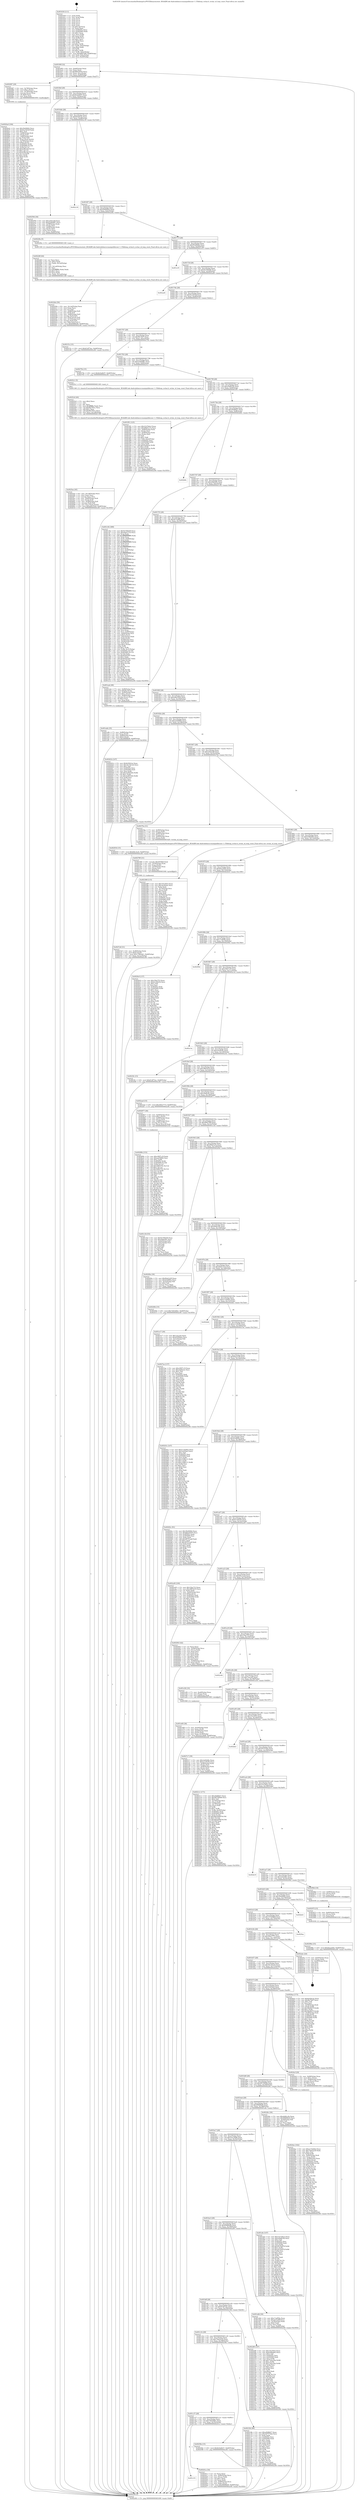 digraph "0x401630" {
  label = "0x401630 (/mnt/c/Users/mathe/Desktop/tcc/POCII/binaries/extr_BGAQRCode-Androidzbarsrcmainjnilibiconv-1.15libloop_wchar.h_wchar_id_loop_reset_Final-ollvm.out::main(0))"
  labelloc = "t"
  node[shape=record]

  Entry [label="",width=0.3,height=0.3,shape=circle,fillcolor=black,style=filled]
  "0x40169f" [label="{
     0x40169f [32]\l
     | [instrs]\l
     &nbsp;&nbsp;0x40169f \<+6\>: mov -0xb8(%rbp),%eax\l
     &nbsp;&nbsp;0x4016a5 \<+2\>: mov %eax,%ecx\l
     &nbsp;&nbsp;0x4016a7 \<+6\>: sub $0x8b03d555,%ecx\l
     &nbsp;&nbsp;0x4016ad \<+6\>: mov %eax,-0xcc(%rbp)\l
     &nbsp;&nbsp;0x4016b3 \<+6\>: mov %ecx,-0xd0(%rbp)\l
     &nbsp;&nbsp;0x4016b9 \<+6\>: je 0000000000402087 \<main+0xa57\>\l
  }"]
  "0x402087" [label="{
     0x402087 [29]\l
     | [instrs]\l
     &nbsp;&nbsp;0x402087 \<+4\>: mov -0x78(%rbp),%rax\l
     &nbsp;&nbsp;0x40208b \<+6\>: movl $0x1,(%rax)\l
     &nbsp;&nbsp;0x402091 \<+4\>: mov -0x78(%rbp),%rax\l
     &nbsp;&nbsp;0x402095 \<+3\>: movslq (%rax),%rax\l
     &nbsp;&nbsp;0x402098 \<+4\>: shl $0x0,%rax\l
     &nbsp;&nbsp;0x40209c \<+3\>: mov %rax,%rdi\l
     &nbsp;&nbsp;0x40209f \<+5\>: call 0000000000401050 \<malloc@plt\>\l
     | [calls]\l
     &nbsp;&nbsp;0x401050 \{1\} (unknown)\l
  }"]
  "0x4016bf" [label="{
     0x4016bf [28]\l
     | [instrs]\l
     &nbsp;&nbsp;0x4016bf \<+5\>: jmp 00000000004016c4 \<main+0x94\>\l
     &nbsp;&nbsp;0x4016c4 \<+6\>: mov -0xcc(%rbp),%eax\l
     &nbsp;&nbsp;0x4016ca \<+5\>: sub $0x8c0a6b57,%eax\l
     &nbsp;&nbsp;0x4016cf \<+6\>: mov %eax,-0xd4(%rbp)\l
     &nbsp;&nbsp;0x4016d5 \<+6\>: je 000000000040259d \<main+0xf6d\>\l
  }"]
  Exit [label="",width=0.3,height=0.3,shape=circle,fillcolor=black,style=filled,peripheries=2]
  "0x40259d" [label="{
     0x40259d [36]\l
     | [instrs]\l
     &nbsp;&nbsp;0x40259d \<+5\>: mov $0xaef2ecb8,%eax\l
     &nbsp;&nbsp;0x4025a2 \<+5\>: mov $0xa2e8e887,%ecx\l
     &nbsp;&nbsp;0x4025a7 \<+4\>: mov -0x58(%rbp),%rdx\l
     &nbsp;&nbsp;0x4025ab \<+2\>: mov (%rdx),%esi\l
     &nbsp;&nbsp;0x4025ad \<+4\>: mov -0x68(%rbp),%rdx\l
     &nbsp;&nbsp;0x4025b1 \<+2\>: cmp (%rdx),%esi\l
     &nbsp;&nbsp;0x4025b3 \<+3\>: cmovl %ecx,%eax\l
     &nbsp;&nbsp;0x4025b6 \<+6\>: mov %eax,-0xb8(%rbp)\l
     &nbsp;&nbsp;0x4025bc \<+5\>: jmp 0000000000402c84 \<main+0x1654\>\l
  }"]
  "0x4016db" [label="{
     0x4016db [28]\l
     | [instrs]\l
     &nbsp;&nbsp;0x4016db \<+5\>: jmp 00000000004016e0 \<main+0xb0\>\l
     &nbsp;&nbsp;0x4016e0 \<+6\>: mov -0xcc(%rbp),%eax\l
     &nbsp;&nbsp;0x4016e6 \<+5\>: sub $0x8c92fc2e,%eax\l
     &nbsp;&nbsp;0x4016eb \<+6\>: mov %eax,-0xd8(%rbp)\l
     &nbsp;&nbsp;0x4016f1 \<+6\>: je 0000000000402c18 \<main+0x15e8\>\l
  }"]
  "0x40298e" [label="{
     0x40298e [15]\l
     | [instrs]\l
     &nbsp;&nbsp;0x40298e \<+10\>: movl $0xbbaa2bf2,-0xb8(%rbp)\l
     &nbsp;&nbsp;0x402998 \<+5\>: jmp 0000000000402c84 \<main+0x1654\>\l
  }"]
  "0x402c18" [label="{
     0x402c18\l
  }", style=dashed]
  "0x4016f7" [label="{
     0x4016f7 [28]\l
     | [instrs]\l
     &nbsp;&nbsp;0x4016f7 \<+5\>: jmp 00000000004016fc \<main+0xcc\>\l
     &nbsp;&nbsp;0x4016fc \<+6\>: mov -0xcc(%rbp),%eax\l
     &nbsp;&nbsp;0x401702 \<+5\>: sub $0x90666fe0,%eax\l
     &nbsp;&nbsp;0x401707 \<+6\>: mov %eax,-0xdc(%rbp)\l
     &nbsp;&nbsp;0x40170d \<+6\>: je 000000000040228a \<main+0xc5a\>\l
  }"]
  "0x40297f" [label="{
     0x40297f [15]\l
     | [instrs]\l
     &nbsp;&nbsp;0x40297f \<+4\>: mov -0x60(%rbp),%rax\l
     &nbsp;&nbsp;0x402983 \<+3\>: mov (%rax),%rax\l
     &nbsp;&nbsp;0x402986 \<+3\>: mov %rax,%rdi\l
     &nbsp;&nbsp;0x402989 \<+5\>: call 0000000000401030 \<free@plt\>\l
     | [calls]\l
     &nbsp;&nbsp;0x401030 \{1\} (unknown)\l
  }"]
  "0x40228a" [label="{
     0x40228a [5]\l
     | [instrs]\l
     &nbsp;&nbsp;0x40228a \<+5\>: call 0000000000401160 \<next_i\>\l
     | [calls]\l
     &nbsp;&nbsp;0x401160 \{1\} (/mnt/c/Users/mathe/Desktop/tcc/POCII/binaries/extr_BGAQRCode-Androidzbarsrcmainjnilibiconv-1.15libloop_wchar.h_wchar_id_loop_reset_Final-ollvm.out::next_i)\l
  }"]
  "0x401713" [label="{
     0x401713 [28]\l
     | [instrs]\l
     &nbsp;&nbsp;0x401713 \<+5\>: jmp 0000000000401718 \<main+0xe8\>\l
     &nbsp;&nbsp;0x401718 \<+6\>: mov -0xcc(%rbp),%eax\l
     &nbsp;&nbsp;0x40171e \<+5\>: sub $0x952f9db2,%eax\l
     &nbsp;&nbsp;0x401723 \<+6\>: mov %eax,-0xe0(%rbp)\l
     &nbsp;&nbsp;0x401729 \<+6\>: je 0000000000401e35 \<main+0x805\>\l
  }"]
  "0x40289b" [label="{
     0x40289b [153]\l
     | [instrs]\l
     &nbsp;&nbsp;0x40289b \<+5\>: mov $0xc90f7c19,%edx\l
     &nbsp;&nbsp;0x4028a0 \<+5\>: mov $0xae4586f2,%esi\l
     &nbsp;&nbsp;0x4028a5 \<+3\>: mov $0x1,%r8b\l
     &nbsp;&nbsp;0x4028a8 \<+8\>: mov 0x40505c,%r9d\l
     &nbsp;&nbsp;0x4028b0 \<+8\>: mov 0x405060,%r10d\l
     &nbsp;&nbsp;0x4028b8 \<+3\>: mov %r9d,%r11d\l
     &nbsp;&nbsp;0x4028bb \<+7\>: add $0x54f63701,%r11d\l
     &nbsp;&nbsp;0x4028c2 \<+4\>: sub $0x1,%r11d\l
     &nbsp;&nbsp;0x4028c6 \<+7\>: sub $0x54f63701,%r11d\l
     &nbsp;&nbsp;0x4028cd \<+4\>: imul %r11d,%r9d\l
     &nbsp;&nbsp;0x4028d1 \<+4\>: and $0x1,%r9d\l
     &nbsp;&nbsp;0x4028d5 \<+4\>: cmp $0x0,%r9d\l
     &nbsp;&nbsp;0x4028d9 \<+3\>: sete %bl\l
     &nbsp;&nbsp;0x4028dc \<+4\>: cmp $0xa,%r10d\l
     &nbsp;&nbsp;0x4028e0 \<+4\>: setl %r14b\l
     &nbsp;&nbsp;0x4028e4 \<+3\>: mov %bl,%r15b\l
     &nbsp;&nbsp;0x4028e7 \<+4\>: xor $0xff,%r15b\l
     &nbsp;&nbsp;0x4028eb \<+3\>: mov %r14b,%r12b\l
     &nbsp;&nbsp;0x4028ee \<+4\>: xor $0xff,%r12b\l
     &nbsp;&nbsp;0x4028f2 \<+4\>: xor $0x1,%r8b\l
     &nbsp;&nbsp;0x4028f6 \<+3\>: mov %r15b,%r13b\l
     &nbsp;&nbsp;0x4028f9 \<+4\>: and $0xff,%r13b\l
     &nbsp;&nbsp;0x4028fd \<+3\>: and %r8b,%bl\l
     &nbsp;&nbsp;0x402900 \<+3\>: mov %r12b,%al\l
     &nbsp;&nbsp;0x402903 \<+2\>: and $0xff,%al\l
     &nbsp;&nbsp;0x402905 \<+3\>: and %r8b,%r14b\l
     &nbsp;&nbsp;0x402908 \<+3\>: or %bl,%r13b\l
     &nbsp;&nbsp;0x40290b \<+3\>: or %r14b,%al\l
     &nbsp;&nbsp;0x40290e \<+3\>: xor %al,%r13b\l
     &nbsp;&nbsp;0x402911 \<+3\>: or %r12b,%r15b\l
     &nbsp;&nbsp;0x402914 \<+4\>: xor $0xff,%r15b\l
     &nbsp;&nbsp;0x402918 \<+4\>: or $0x1,%r8b\l
     &nbsp;&nbsp;0x40291c \<+3\>: and %r8b,%r15b\l
     &nbsp;&nbsp;0x40291f \<+3\>: or %r15b,%r13b\l
     &nbsp;&nbsp;0x402922 \<+4\>: test $0x1,%r13b\l
     &nbsp;&nbsp;0x402926 \<+3\>: cmovne %esi,%edx\l
     &nbsp;&nbsp;0x402929 \<+6\>: mov %edx,-0xb8(%rbp)\l
     &nbsp;&nbsp;0x40292f \<+5\>: jmp 0000000000402c84 \<main+0x1654\>\l
  }"]
  "0x401e35" [label="{
     0x401e35\l
  }", style=dashed]
  "0x40172f" [label="{
     0x40172f [28]\l
     | [instrs]\l
     &nbsp;&nbsp;0x40172f \<+5\>: jmp 0000000000401734 \<main+0x104\>\l
     &nbsp;&nbsp;0x401734 \<+6\>: mov -0xcc(%rbp),%eax\l
     &nbsp;&nbsp;0x40173a \<+5\>: sub $0x9a706d28,%eax\l
     &nbsp;&nbsp;0x40173f \<+6\>: mov %eax,-0xe4(%rbp)\l
     &nbsp;&nbsp;0x401745 \<+6\>: je 0000000000402ad4 \<main+0x14a4\>\l
  }"]
  "0x4027a8" [label="{
     0x4027a8 [31]\l
     | [instrs]\l
     &nbsp;&nbsp;0x4027a8 \<+4\>: mov -0x48(%rbp),%rdx\l
     &nbsp;&nbsp;0x4027ac \<+6\>: movl $0x0,(%rdx)\l
     &nbsp;&nbsp;0x4027b2 \<+10\>: movl $0x1796eeb1,-0xb8(%rbp)\l
     &nbsp;&nbsp;0x4027bc \<+6\>: mov %eax,-0x1ac(%rbp)\l
     &nbsp;&nbsp;0x4027c2 \<+5\>: jmp 0000000000402c84 \<main+0x1654\>\l
  }"]
  "0x402ad4" [label="{
     0x402ad4\l
  }", style=dashed]
  "0x40174b" [label="{
     0x40174b [28]\l
     | [instrs]\l
     &nbsp;&nbsp;0x40174b \<+5\>: jmp 0000000000401750 \<main+0x120\>\l
     &nbsp;&nbsp;0x401750 \<+6\>: mov -0xcc(%rbp),%eax\l
     &nbsp;&nbsp;0x401756 \<+5\>: sub $0x9c23b52f,%eax\l
     &nbsp;&nbsp;0x40175b \<+6\>: mov %eax,-0xe8(%rbp)\l
     &nbsp;&nbsp;0x401761 \<+6\>: je 000000000040215c \<main+0xb2c\>\l
  }"]
  "0x402789" [label="{
     0x402789 [31]\l
     | [instrs]\l
     &nbsp;&nbsp;0x402789 \<+10\>: movabs $0x4030b6,%rdi\l
     &nbsp;&nbsp;0x402793 \<+4\>: mov -0x50(%rbp),%rdx\l
     &nbsp;&nbsp;0x402797 \<+3\>: mov %rax,(%rdx)\l
     &nbsp;&nbsp;0x40279a \<+4\>: mov -0x50(%rbp),%rax\l
     &nbsp;&nbsp;0x40279e \<+3\>: mov (%rax),%rsi\l
     &nbsp;&nbsp;0x4027a1 \<+2\>: mov $0x0,%al\l
     &nbsp;&nbsp;0x4027a3 \<+5\>: call 0000000000401040 \<printf@plt\>\l
     | [calls]\l
     &nbsp;&nbsp;0x401040 \{1\} (unknown)\l
  }"]
  "0x40215c" [label="{
     0x40215c [15]\l
     | [instrs]\l
     &nbsp;&nbsp;0x40215c \<+10\>: movl $0x61df73ec,-0xb8(%rbp)\l
     &nbsp;&nbsp;0x402166 \<+5\>: jmp 0000000000402c84 \<main+0x1654\>\l
  }"]
  "0x401767" [label="{
     0x401767 [28]\l
     | [instrs]\l
     &nbsp;&nbsp;0x401767 \<+5\>: jmp 000000000040176c \<main+0x13c\>\l
     &nbsp;&nbsp;0x40176c \<+6\>: mov -0xcc(%rbp),%eax\l
     &nbsp;&nbsp;0x401772 \<+5\>: sub $0x9fc7fef7,%eax\l
     &nbsp;&nbsp;0x401777 \<+6\>: mov %eax,-0xec(%rbp)\l
     &nbsp;&nbsp;0x40177d \<+6\>: je 000000000040275b \<main+0x112b\>\l
  }"]
  "0x4025ee" [label="{
     0x4025ee [45]\l
     | [instrs]\l
     &nbsp;&nbsp;0x4025ee \<+6\>: mov -0x1a8(%rbp),%ecx\l
     &nbsp;&nbsp;0x4025f4 \<+3\>: imul %eax,%ecx\l
     &nbsp;&nbsp;0x4025f7 \<+3\>: movslq %ecx,%rsi\l
     &nbsp;&nbsp;0x4025fa \<+4\>: mov -0x60(%rbp),%rdi\l
     &nbsp;&nbsp;0x4025fe \<+3\>: mov (%rdi),%rdi\l
     &nbsp;&nbsp;0x402601 \<+4\>: mov -0x58(%rbp),%r8\l
     &nbsp;&nbsp;0x402605 \<+3\>: movslq (%r8),%r8\l
     &nbsp;&nbsp;0x402608 \<+4\>: mov %rsi,(%rdi,%r8,8)\l
     &nbsp;&nbsp;0x40260c \<+10\>: movl $0xad9c55e0,-0xb8(%rbp)\l
     &nbsp;&nbsp;0x402616 \<+5\>: jmp 0000000000402c84 \<main+0x1654\>\l
  }"]
  "0x40275b" [label="{
     0x40275b [15]\l
     | [instrs]\l
     &nbsp;&nbsp;0x40275b \<+10\>: movl $0x8c0a6b57,-0xb8(%rbp)\l
     &nbsp;&nbsp;0x402765 \<+5\>: jmp 0000000000402c84 \<main+0x1654\>\l
  }"]
  "0x401783" [label="{
     0x401783 [28]\l
     | [instrs]\l
     &nbsp;&nbsp;0x401783 \<+5\>: jmp 0000000000401788 \<main+0x158\>\l
     &nbsp;&nbsp;0x401788 \<+6\>: mov -0xcc(%rbp),%eax\l
     &nbsp;&nbsp;0x40178e \<+5\>: sub $0xa2e8e887,%eax\l
     &nbsp;&nbsp;0x401793 \<+6\>: mov %eax,-0xf0(%rbp)\l
     &nbsp;&nbsp;0x401799 \<+6\>: je 00000000004025c1 \<main+0xf91\>\l
  }"]
  "0x4025c6" [label="{
     0x4025c6 [40]\l
     | [instrs]\l
     &nbsp;&nbsp;0x4025c6 \<+5\>: mov $0x2,%ecx\l
     &nbsp;&nbsp;0x4025cb \<+1\>: cltd\l
     &nbsp;&nbsp;0x4025cc \<+2\>: idiv %ecx\l
     &nbsp;&nbsp;0x4025ce \<+6\>: imul $0xfffffffe,%edx,%ecx\l
     &nbsp;&nbsp;0x4025d4 \<+6\>: sub $0xf0e765cc,%ecx\l
     &nbsp;&nbsp;0x4025da \<+3\>: add $0x1,%ecx\l
     &nbsp;&nbsp;0x4025dd \<+6\>: add $0xf0e765cc,%ecx\l
     &nbsp;&nbsp;0x4025e3 \<+6\>: mov %ecx,-0x1a8(%rbp)\l
     &nbsp;&nbsp;0x4025e9 \<+5\>: call 0000000000401160 \<next_i\>\l
     | [calls]\l
     &nbsp;&nbsp;0x401160 \{1\} (/mnt/c/Users/mathe/Desktop/tcc/POCII/binaries/extr_BGAQRCode-Androidzbarsrcmainjnilibiconv-1.15libloop_wchar.h_wchar_id_loop_reset_Final-ollvm.out::next_i)\l
  }"]
  "0x4025c1" [label="{
     0x4025c1 [5]\l
     | [instrs]\l
     &nbsp;&nbsp;0x4025c1 \<+5\>: call 0000000000401160 \<next_i\>\l
     | [calls]\l
     &nbsp;&nbsp;0x401160 \{1\} (/mnt/c/Users/mathe/Desktop/tcc/POCII/binaries/extr_BGAQRCode-Androidzbarsrcmainjnilibiconv-1.15libloop_wchar.h_wchar_id_loop_reset_Final-ollvm.out::next_i)\l
  }"]
  "0x40179f" [label="{
     0x40179f [28]\l
     | [instrs]\l
     &nbsp;&nbsp;0x40179f \<+5\>: jmp 00000000004017a4 \<main+0x174\>\l
     &nbsp;&nbsp;0x4017a4 \<+6\>: mov -0xcc(%rbp),%eax\l
     &nbsp;&nbsp;0x4017aa \<+5\>: sub $0xa5bf8100,%eax\l
     &nbsp;&nbsp;0x4017af \<+6\>: mov %eax,-0xf4(%rbp)\l
     &nbsp;&nbsp;0x4017b5 \<+6\>: je 0000000000401f91 \<main+0x961\>\l
  }"]
  "0x4024ec" [label="{
     0x4024ec [162]\l
     | [instrs]\l
     &nbsp;&nbsp;0x4024ec \<+5\>: mov $0xe110e6b2,%ecx\l
     &nbsp;&nbsp;0x4024f1 \<+5\>: mov $0x74de5a30,%edx\l
     &nbsp;&nbsp;0x4024f6 \<+3\>: mov $0x1,%sil\l
     &nbsp;&nbsp;0x4024f9 \<+3\>: xor %r8d,%r8d\l
     &nbsp;&nbsp;0x4024fc \<+4\>: mov -0x60(%rbp),%rdi\l
     &nbsp;&nbsp;0x402500 \<+3\>: mov %rax,(%rdi)\l
     &nbsp;&nbsp;0x402503 \<+4\>: mov -0x58(%rbp),%rax\l
     &nbsp;&nbsp;0x402507 \<+6\>: movl $0x0,(%rax)\l
     &nbsp;&nbsp;0x40250d \<+8\>: mov 0x40505c,%r9d\l
     &nbsp;&nbsp;0x402515 \<+8\>: mov 0x405060,%r10d\l
     &nbsp;&nbsp;0x40251d \<+4\>: sub $0x1,%r8d\l
     &nbsp;&nbsp;0x402521 \<+3\>: mov %r9d,%r11d\l
     &nbsp;&nbsp;0x402524 \<+3\>: add %r8d,%r11d\l
     &nbsp;&nbsp;0x402527 \<+4\>: imul %r11d,%r9d\l
     &nbsp;&nbsp;0x40252b \<+4\>: and $0x1,%r9d\l
     &nbsp;&nbsp;0x40252f \<+4\>: cmp $0x0,%r9d\l
     &nbsp;&nbsp;0x402533 \<+3\>: sete %bl\l
     &nbsp;&nbsp;0x402536 \<+4\>: cmp $0xa,%r10d\l
     &nbsp;&nbsp;0x40253a \<+4\>: setl %r14b\l
     &nbsp;&nbsp;0x40253e \<+3\>: mov %bl,%r15b\l
     &nbsp;&nbsp;0x402541 \<+4\>: xor $0xff,%r15b\l
     &nbsp;&nbsp;0x402545 \<+3\>: mov %r14b,%r12b\l
     &nbsp;&nbsp;0x402548 \<+4\>: xor $0xff,%r12b\l
     &nbsp;&nbsp;0x40254c \<+4\>: xor $0x0,%sil\l
     &nbsp;&nbsp;0x402550 \<+3\>: mov %r15b,%r13b\l
     &nbsp;&nbsp;0x402553 \<+4\>: and $0x0,%r13b\l
     &nbsp;&nbsp;0x402557 \<+3\>: and %sil,%bl\l
     &nbsp;&nbsp;0x40255a \<+3\>: mov %r12b,%al\l
     &nbsp;&nbsp;0x40255d \<+2\>: and $0x0,%al\l
     &nbsp;&nbsp;0x40255f \<+3\>: and %sil,%r14b\l
     &nbsp;&nbsp;0x402562 \<+3\>: or %bl,%r13b\l
     &nbsp;&nbsp;0x402565 \<+3\>: or %r14b,%al\l
     &nbsp;&nbsp;0x402568 \<+3\>: xor %al,%r13b\l
     &nbsp;&nbsp;0x40256b \<+3\>: or %r12b,%r15b\l
     &nbsp;&nbsp;0x40256e \<+4\>: xor $0xff,%r15b\l
     &nbsp;&nbsp;0x402572 \<+4\>: or $0x0,%sil\l
     &nbsp;&nbsp;0x402576 \<+3\>: and %sil,%r15b\l
     &nbsp;&nbsp;0x402579 \<+3\>: or %r15b,%r13b\l
     &nbsp;&nbsp;0x40257c \<+4\>: test $0x1,%r13b\l
     &nbsp;&nbsp;0x402580 \<+3\>: cmovne %edx,%ecx\l
     &nbsp;&nbsp;0x402583 \<+6\>: mov %ecx,-0xb8(%rbp)\l
     &nbsp;&nbsp;0x402589 \<+5\>: jmp 0000000000402c84 \<main+0x1654\>\l
  }"]
  "0x401f91" [label="{
     0x401f91 [125]\l
     | [instrs]\l
     &nbsp;&nbsp;0x401f91 \<+5\>: mov $0x21b7b6a3,%eax\l
     &nbsp;&nbsp;0x401f96 \<+5\>: mov $0xd9b61a7e,%ecx\l
     &nbsp;&nbsp;0x401f9b \<+4\>: mov -0x80(%rbp),%rdx\l
     &nbsp;&nbsp;0x401f9f \<+2\>: mov (%rdx),%esi\l
     &nbsp;&nbsp;0x401fa1 \<+7\>: mov -0x90(%rbp),%rdx\l
     &nbsp;&nbsp;0x401fa8 \<+2\>: cmp (%rdx),%esi\l
     &nbsp;&nbsp;0x401faa \<+4\>: setl %dil\l
     &nbsp;&nbsp;0x401fae \<+4\>: and $0x1,%dil\l
     &nbsp;&nbsp;0x401fb2 \<+4\>: mov %dil,-0x2a(%rbp)\l
     &nbsp;&nbsp;0x401fb6 \<+7\>: mov 0x40505c,%esi\l
     &nbsp;&nbsp;0x401fbd \<+8\>: mov 0x405060,%r8d\l
     &nbsp;&nbsp;0x401fc5 \<+3\>: mov %esi,%r9d\l
     &nbsp;&nbsp;0x401fc8 \<+7\>: add $0x52ef42ac,%r9d\l
     &nbsp;&nbsp;0x401fcf \<+4\>: sub $0x1,%r9d\l
     &nbsp;&nbsp;0x401fd3 \<+7\>: sub $0x52ef42ac,%r9d\l
     &nbsp;&nbsp;0x401fda \<+4\>: imul %r9d,%esi\l
     &nbsp;&nbsp;0x401fde \<+3\>: and $0x1,%esi\l
     &nbsp;&nbsp;0x401fe1 \<+3\>: cmp $0x0,%esi\l
     &nbsp;&nbsp;0x401fe4 \<+4\>: sete %dil\l
     &nbsp;&nbsp;0x401fe8 \<+4\>: cmp $0xa,%r8d\l
     &nbsp;&nbsp;0x401fec \<+4\>: setl %r10b\l
     &nbsp;&nbsp;0x401ff0 \<+3\>: mov %dil,%r11b\l
     &nbsp;&nbsp;0x401ff3 \<+3\>: and %r10b,%r11b\l
     &nbsp;&nbsp;0x401ff6 \<+3\>: xor %r10b,%dil\l
     &nbsp;&nbsp;0x401ff9 \<+3\>: or %dil,%r11b\l
     &nbsp;&nbsp;0x401ffc \<+4\>: test $0x1,%r11b\l
     &nbsp;&nbsp;0x402000 \<+3\>: cmovne %ecx,%eax\l
     &nbsp;&nbsp;0x402003 \<+6\>: mov %eax,-0xb8(%rbp)\l
     &nbsp;&nbsp;0x402009 \<+5\>: jmp 0000000000402c84 \<main+0x1654\>\l
  }"]
  "0x4017bb" [label="{
     0x4017bb [28]\l
     | [instrs]\l
     &nbsp;&nbsp;0x4017bb \<+5\>: jmp 00000000004017c0 \<main+0x190\>\l
     &nbsp;&nbsp;0x4017c0 \<+6\>: mov -0xcc(%rbp),%eax\l
     &nbsp;&nbsp;0x4017c6 \<+5\>: sub $0xa928fd27,%eax\l
     &nbsp;&nbsp;0x4017cb \<+6\>: mov %eax,-0xf8(%rbp)\l
     &nbsp;&nbsp;0x4017d1 \<+6\>: je 0000000000402b8c \<main+0x155c\>\l
  }"]
  "0x401c53" [label="{
     0x401c53\l
  }", style=dashed]
  "0x402b8c" [label="{
     0x402b8c\l
  }", style=dashed]
  "0x4017d7" [label="{
     0x4017d7 [28]\l
     | [instrs]\l
     &nbsp;&nbsp;0x4017d7 \<+5\>: jmp 00000000004017dc \<main+0x1ac\>\l
     &nbsp;&nbsp;0x4017dc \<+6\>: mov -0xcc(%rbp),%eax\l
     &nbsp;&nbsp;0x4017e2 \<+5\>: sub $0xa9dfc60c,%eax\l
     &nbsp;&nbsp;0x4017e7 \<+6\>: mov %eax,-0xfc(%rbp)\l
     &nbsp;&nbsp;0x4017ed \<+6\>: je 0000000000401c92 \<main+0x662\>\l
  }"]
  "0x40241a" [label="{
     0x40241a [34]\l
     | [instrs]\l
     &nbsp;&nbsp;0x40241a \<+2\>: xor %eax,%eax\l
     &nbsp;&nbsp;0x40241c \<+4\>: mov -0x80(%rbp),%rcx\l
     &nbsp;&nbsp;0x402420 \<+2\>: mov (%rcx),%edx\l
     &nbsp;&nbsp;0x402422 \<+3\>: sub $0x1,%eax\l
     &nbsp;&nbsp;0x402425 \<+2\>: sub %eax,%edx\l
     &nbsp;&nbsp;0x402427 \<+4\>: mov -0x80(%rbp),%rcx\l
     &nbsp;&nbsp;0x40242b \<+2\>: mov %edx,(%rcx)\l
     &nbsp;&nbsp;0x40242d \<+10\>: movl $0x49698ef0,-0xb8(%rbp)\l
     &nbsp;&nbsp;0x402437 \<+5\>: jmp 0000000000402c84 \<main+0x1654\>\l
  }"]
  "0x401c92" [label="{
     0x401c92 [389]\l
     | [instrs]\l
     &nbsp;&nbsp;0x401c92 \<+5\>: mov $0x9a706d28,%eax\l
     &nbsp;&nbsp;0x401c97 \<+5\>: mov $0xddd5131d,%ecx\l
     &nbsp;&nbsp;0x401c9c \<+3\>: mov %rsp,%rdx\l
     &nbsp;&nbsp;0x401c9f \<+4\>: add $0xfffffffffffffff0,%rdx\l
     &nbsp;&nbsp;0x401ca3 \<+3\>: mov %rdx,%rsp\l
     &nbsp;&nbsp;0x401ca6 \<+7\>: mov %rdx,-0xb0(%rbp)\l
     &nbsp;&nbsp;0x401cad \<+3\>: mov %rsp,%rdx\l
     &nbsp;&nbsp;0x401cb0 \<+4\>: add $0xfffffffffffffff0,%rdx\l
     &nbsp;&nbsp;0x401cb4 \<+3\>: mov %rdx,%rsp\l
     &nbsp;&nbsp;0x401cb7 \<+3\>: mov %rsp,%rsi\l
     &nbsp;&nbsp;0x401cba \<+4\>: add $0xfffffffffffffff0,%rsi\l
     &nbsp;&nbsp;0x401cbe \<+3\>: mov %rsi,%rsp\l
     &nbsp;&nbsp;0x401cc1 \<+7\>: mov %rsi,-0xa8(%rbp)\l
     &nbsp;&nbsp;0x401cc8 \<+3\>: mov %rsp,%rsi\l
     &nbsp;&nbsp;0x401ccb \<+4\>: add $0xfffffffffffffff0,%rsi\l
     &nbsp;&nbsp;0x401ccf \<+3\>: mov %rsi,%rsp\l
     &nbsp;&nbsp;0x401cd2 \<+7\>: mov %rsi,-0xa0(%rbp)\l
     &nbsp;&nbsp;0x401cd9 \<+3\>: mov %rsp,%rsi\l
     &nbsp;&nbsp;0x401cdc \<+4\>: add $0xfffffffffffffff0,%rsi\l
     &nbsp;&nbsp;0x401ce0 \<+3\>: mov %rsi,%rsp\l
     &nbsp;&nbsp;0x401ce3 \<+7\>: mov %rsi,-0x98(%rbp)\l
     &nbsp;&nbsp;0x401cea \<+3\>: mov %rsp,%rsi\l
     &nbsp;&nbsp;0x401ced \<+4\>: add $0xfffffffffffffff0,%rsi\l
     &nbsp;&nbsp;0x401cf1 \<+3\>: mov %rsi,%rsp\l
     &nbsp;&nbsp;0x401cf4 \<+7\>: mov %rsi,-0x90(%rbp)\l
     &nbsp;&nbsp;0x401cfb \<+3\>: mov %rsp,%rsi\l
     &nbsp;&nbsp;0x401cfe \<+4\>: add $0xfffffffffffffff0,%rsi\l
     &nbsp;&nbsp;0x401d02 \<+3\>: mov %rsi,%rsp\l
     &nbsp;&nbsp;0x401d05 \<+7\>: mov %rsi,-0x88(%rbp)\l
     &nbsp;&nbsp;0x401d0c \<+3\>: mov %rsp,%rsi\l
     &nbsp;&nbsp;0x401d0f \<+4\>: add $0xfffffffffffffff0,%rsi\l
     &nbsp;&nbsp;0x401d13 \<+3\>: mov %rsi,%rsp\l
     &nbsp;&nbsp;0x401d16 \<+4\>: mov %rsi,-0x80(%rbp)\l
     &nbsp;&nbsp;0x401d1a \<+3\>: mov %rsp,%rsi\l
     &nbsp;&nbsp;0x401d1d \<+4\>: add $0xfffffffffffffff0,%rsi\l
     &nbsp;&nbsp;0x401d21 \<+3\>: mov %rsi,%rsp\l
     &nbsp;&nbsp;0x401d24 \<+4\>: mov %rsi,-0x78(%rbp)\l
     &nbsp;&nbsp;0x401d28 \<+3\>: mov %rsp,%rsi\l
     &nbsp;&nbsp;0x401d2b \<+4\>: add $0xfffffffffffffff0,%rsi\l
     &nbsp;&nbsp;0x401d2f \<+3\>: mov %rsi,%rsp\l
     &nbsp;&nbsp;0x401d32 \<+4\>: mov %rsi,-0x70(%rbp)\l
     &nbsp;&nbsp;0x401d36 \<+3\>: mov %rsp,%rsi\l
     &nbsp;&nbsp;0x401d39 \<+4\>: add $0xfffffffffffffff0,%rsi\l
     &nbsp;&nbsp;0x401d3d \<+3\>: mov %rsi,%rsp\l
     &nbsp;&nbsp;0x401d40 \<+4\>: mov %rsi,-0x68(%rbp)\l
     &nbsp;&nbsp;0x401d44 \<+3\>: mov %rsp,%rsi\l
     &nbsp;&nbsp;0x401d47 \<+4\>: add $0xfffffffffffffff0,%rsi\l
     &nbsp;&nbsp;0x401d4b \<+3\>: mov %rsi,%rsp\l
     &nbsp;&nbsp;0x401d4e \<+4\>: mov %rsi,-0x60(%rbp)\l
     &nbsp;&nbsp;0x401d52 \<+3\>: mov %rsp,%rsi\l
     &nbsp;&nbsp;0x401d55 \<+4\>: add $0xfffffffffffffff0,%rsi\l
     &nbsp;&nbsp;0x401d59 \<+3\>: mov %rsi,%rsp\l
     &nbsp;&nbsp;0x401d5c \<+4\>: mov %rsi,-0x58(%rbp)\l
     &nbsp;&nbsp;0x401d60 \<+3\>: mov %rsp,%rsi\l
     &nbsp;&nbsp;0x401d63 \<+4\>: add $0xfffffffffffffff0,%rsi\l
     &nbsp;&nbsp;0x401d67 \<+3\>: mov %rsi,%rsp\l
     &nbsp;&nbsp;0x401d6a \<+4\>: mov %rsi,-0x50(%rbp)\l
     &nbsp;&nbsp;0x401d6e \<+3\>: mov %rsp,%rsi\l
     &nbsp;&nbsp;0x401d71 \<+4\>: add $0xfffffffffffffff0,%rsi\l
     &nbsp;&nbsp;0x401d75 \<+3\>: mov %rsi,%rsp\l
     &nbsp;&nbsp;0x401d78 \<+4\>: mov %rsi,-0x48(%rbp)\l
     &nbsp;&nbsp;0x401d7c \<+3\>: mov %rsp,%rsi\l
     &nbsp;&nbsp;0x401d7f \<+4\>: add $0xfffffffffffffff0,%rsi\l
     &nbsp;&nbsp;0x401d83 \<+3\>: mov %rsi,%rsp\l
     &nbsp;&nbsp;0x401d86 \<+4\>: mov %rsi,-0x40(%rbp)\l
     &nbsp;&nbsp;0x401d8a \<+7\>: mov -0xb0(%rbp),%rsi\l
     &nbsp;&nbsp;0x401d91 \<+6\>: movl $0x0,(%rsi)\l
     &nbsp;&nbsp;0x401d97 \<+6\>: mov -0xbc(%rbp),%edi\l
     &nbsp;&nbsp;0x401d9d \<+2\>: mov %edi,(%rdx)\l
     &nbsp;&nbsp;0x401d9f \<+7\>: mov -0xa8(%rbp),%rsi\l
     &nbsp;&nbsp;0x401da6 \<+7\>: mov -0xc8(%rbp),%r8\l
     &nbsp;&nbsp;0x401dad \<+3\>: mov %r8,(%rsi)\l
     &nbsp;&nbsp;0x401db0 \<+3\>: cmpl $0x2,(%rdx)\l
     &nbsp;&nbsp;0x401db3 \<+4\>: setne %r9b\l
     &nbsp;&nbsp;0x401db7 \<+4\>: and $0x1,%r9b\l
     &nbsp;&nbsp;0x401dbb \<+4\>: mov %r9b,-0x31(%rbp)\l
     &nbsp;&nbsp;0x401dbf \<+8\>: mov 0x40505c,%r10d\l
     &nbsp;&nbsp;0x401dc7 \<+8\>: mov 0x405060,%r11d\l
     &nbsp;&nbsp;0x401dcf \<+3\>: mov %r10d,%ebx\l
     &nbsp;&nbsp;0x401dd2 \<+6\>: sub $0x82442447,%ebx\l
     &nbsp;&nbsp;0x401dd8 \<+3\>: sub $0x1,%ebx\l
     &nbsp;&nbsp;0x401ddb \<+6\>: add $0x82442447,%ebx\l
     &nbsp;&nbsp;0x401de1 \<+4\>: imul %ebx,%r10d\l
     &nbsp;&nbsp;0x401de5 \<+4\>: and $0x1,%r10d\l
     &nbsp;&nbsp;0x401de9 \<+4\>: cmp $0x0,%r10d\l
     &nbsp;&nbsp;0x401ded \<+4\>: sete %r9b\l
     &nbsp;&nbsp;0x401df1 \<+4\>: cmp $0xa,%r11d\l
     &nbsp;&nbsp;0x401df5 \<+4\>: setl %r14b\l
     &nbsp;&nbsp;0x401df9 \<+3\>: mov %r9b,%r15b\l
     &nbsp;&nbsp;0x401dfc \<+3\>: and %r14b,%r15b\l
     &nbsp;&nbsp;0x401dff \<+3\>: xor %r14b,%r9b\l
     &nbsp;&nbsp;0x401e02 \<+3\>: or %r9b,%r15b\l
     &nbsp;&nbsp;0x401e05 \<+4\>: test $0x1,%r15b\l
     &nbsp;&nbsp;0x401e09 \<+3\>: cmovne %ecx,%eax\l
     &nbsp;&nbsp;0x401e0c \<+6\>: mov %eax,-0xb8(%rbp)\l
     &nbsp;&nbsp;0x401e12 \<+5\>: jmp 0000000000402c84 \<main+0x1654\>\l
  }"]
  "0x4017f3" [label="{
     0x4017f3 [28]\l
     | [instrs]\l
     &nbsp;&nbsp;0x4017f3 \<+5\>: jmp 00000000004017f8 \<main+0x1c8\>\l
     &nbsp;&nbsp;0x4017f8 \<+6\>: mov -0xcc(%rbp),%eax\l
     &nbsp;&nbsp;0x4017fe \<+5\>: sub $0xab72af6f,%eax\l
     &nbsp;&nbsp;0x401803 \<+6\>: mov %eax,-0x100(%rbp)\l
     &nbsp;&nbsp;0x401809 \<+6\>: je 0000000000401eab \<main+0x87b\>\l
  }"]
  "0x401c37" [label="{
     0x401c37 [28]\l
     | [instrs]\l
     &nbsp;&nbsp;0x401c37 \<+5\>: jmp 0000000000401c3c \<main+0x60c\>\l
     &nbsp;&nbsp;0x401c3c \<+6\>: mov -0xcc(%rbp),%eax\l
     &nbsp;&nbsp;0x401c42 \<+5\>: sub $0x7d43d4b1,%eax\l
     &nbsp;&nbsp;0x401c47 \<+6\>: mov %eax,-0x19c(%rbp)\l
     &nbsp;&nbsp;0x401c4d \<+6\>: je 000000000040241a \<main+0xdea\>\l
  }"]
  "0x401eab" [label="{
     0x401eab [48]\l
     | [instrs]\l
     &nbsp;&nbsp;0x401eab \<+7\>: mov -0x98(%rbp),%rax\l
     &nbsp;&nbsp;0x401eb2 \<+6\>: movl $0x64,(%rax)\l
     &nbsp;&nbsp;0x401eb8 \<+7\>: mov -0x90(%rbp),%rax\l
     &nbsp;&nbsp;0x401ebf \<+6\>: movl $0x1,(%rax)\l
     &nbsp;&nbsp;0x401ec5 \<+7\>: mov -0x90(%rbp),%rax\l
     &nbsp;&nbsp;0x401ecc \<+3\>: movslq (%rax),%rax\l
     &nbsp;&nbsp;0x401ecf \<+4\>: shl $0x3,%rax\l
     &nbsp;&nbsp;0x401ed3 \<+3\>: mov %rax,%rdi\l
     &nbsp;&nbsp;0x401ed6 \<+5\>: call 0000000000401050 \<malloc@plt\>\l
     | [calls]\l
     &nbsp;&nbsp;0x401050 \{1\} (unknown)\l
  }"]
  "0x40180f" [label="{
     0x40180f [28]\l
     | [instrs]\l
     &nbsp;&nbsp;0x40180f \<+5\>: jmp 0000000000401814 \<main+0x1e4\>\l
     &nbsp;&nbsp;0x401814 \<+6\>: mov -0xcc(%rbp),%eax\l
     &nbsp;&nbsp;0x40181a \<+5\>: sub $0xad9c55e0,%eax\l
     &nbsp;&nbsp;0x40181f \<+6\>: mov %eax,-0x104(%rbp)\l
     &nbsp;&nbsp;0x401825 \<+6\>: je 000000000040261b \<main+0xfeb\>\l
  }"]
  "0x40258e" [label="{
     0x40258e [15]\l
     | [instrs]\l
     &nbsp;&nbsp;0x40258e \<+10\>: movl $0x8c0a6b57,-0xb8(%rbp)\l
     &nbsp;&nbsp;0x402598 \<+5\>: jmp 0000000000402c84 \<main+0x1654\>\l
  }"]
  "0x40261b" [label="{
     0x40261b [147]\l
     | [instrs]\l
     &nbsp;&nbsp;0x40261b \<+5\>: mov $0x8c92fc2e,%eax\l
     &nbsp;&nbsp;0x402620 \<+5\>: mov $0x3b13b124,%ecx\l
     &nbsp;&nbsp;0x402625 \<+2\>: mov $0x1,%dl\l
     &nbsp;&nbsp;0x402627 \<+7\>: mov 0x40505c,%esi\l
     &nbsp;&nbsp;0x40262e \<+7\>: mov 0x405060,%edi\l
     &nbsp;&nbsp;0x402635 \<+3\>: mov %esi,%r8d\l
     &nbsp;&nbsp;0x402638 \<+7\>: add $0x3a581b02,%r8d\l
     &nbsp;&nbsp;0x40263f \<+4\>: sub $0x1,%r8d\l
     &nbsp;&nbsp;0x402643 \<+7\>: sub $0x3a581b02,%r8d\l
     &nbsp;&nbsp;0x40264a \<+4\>: imul %r8d,%esi\l
     &nbsp;&nbsp;0x40264e \<+3\>: and $0x1,%esi\l
     &nbsp;&nbsp;0x402651 \<+3\>: cmp $0x0,%esi\l
     &nbsp;&nbsp;0x402654 \<+4\>: sete %r9b\l
     &nbsp;&nbsp;0x402658 \<+3\>: cmp $0xa,%edi\l
     &nbsp;&nbsp;0x40265b \<+4\>: setl %r10b\l
     &nbsp;&nbsp;0x40265f \<+3\>: mov %r9b,%r11b\l
     &nbsp;&nbsp;0x402662 \<+4\>: xor $0xff,%r11b\l
     &nbsp;&nbsp;0x402666 \<+3\>: mov %r10b,%bl\l
     &nbsp;&nbsp;0x402669 \<+3\>: xor $0xff,%bl\l
     &nbsp;&nbsp;0x40266c \<+3\>: xor $0x1,%dl\l
     &nbsp;&nbsp;0x40266f \<+3\>: mov %r11b,%r14b\l
     &nbsp;&nbsp;0x402672 \<+4\>: and $0xff,%r14b\l
     &nbsp;&nbsp;0x402676 \<+3\>: and %dl,%r9b\l
     &nbsp;&nbsp;0x402679 \<+3\>: mov %bl,%r15b\l
     &nbsp;&nbsp;0x40267c \<+4\>: and $0xff,%r15b\l
     &nbsp;&nbsp;0x402680 \<+3\>: and %dl,%r10b\l
     &nbsp;&nbsp;0x402683 \<+3\>: or %r9b,%r14b\l
     &nbsp;&nbsp;0x402686 \<+3\>: or %r10b,%r15b\l
     &nbsp;&nbsp;0x402689 \<+3\>: xor %r15b,%r14b\l
     &nbsp;&nbsp;0x40268c \<+3\>: or %bl,%r11b\l
     &nbsp;&nbsp;0x40268f \<+4\>: xor $0xff,%r11b\l
     &nbsp;&nbsp;0x402693 \<+3\>: or $0x1,%dl\l
     &nbsp;&nbsp;0x402696 \<+3\>: and %dl,%r11b\l
     &nbsp;&nbsp;0x402699 \<+3\>: or %r11b,%r14b\l
     &nbsp;&nbsp;0x40269c \<+4\>: test $0x1,%r14b\l
     &nbsp;&nbsp;0x4026a0 \<+3\>: cmovne %ecx,%eax\l
     &nbsp;&nbsp;0x4026a3 \<+6\>: mov %eax,-0xb8(%rbp)\l
     &nbsp;&nbsp;0x4026a9 \<+5\>: jmp 0000000000402c84 \<main+0x1654\>\l
  }"]
  "0x40182b" [label="{
     0x40182b [28]\l
     | [instrs]\l
     &nbsp;&nbsp;0x40182b \<+5\>: jmp 0000000000401830 \<main+0x200\>\l
     &nbsp;&nbsp;0x401830 \<+6\>: mov -0xcc(%rbp),%eax\l
     &nbsp;&nbsp;0x401836 \<+5\>: sub $0xae4586f2,%eax\l
     &nbsp;&nbsp;0x40183b \<+6\>: mov %eax,-0x108(%rbp)\l
     &nbsp;&nbsp;0x401841 \<+6\>: je 0000000000402934 \<main+0x1304\>\l
  }"]
  "0x4022bb" [label="{
     0x4022bb [59]\l
     | [instrs]\l
     &nbsp;&nbsp;0x4022bb \<+6\>: mov -0x1a4(%rbp),%ecx\l
     &nbsp;&nbsp;0x4022c1 \<+3\>: imul %eax,%ecx\l
     &nbsp;&nbsp;0x4022c4 \<+3\>: mov %cl,%dil\l
     &nbsp;&nbsp;0x4022c7 \<+7\>: mov -0x88(%rbp),%r8\l
     &nbsp;&nbsp;0x4022ce \<+3\>: mov (%r8),%r8\l
     &nbsp;&nbsp;0x4022d1 \<+4\>: mov -0x80(%rbp),%r9\l
     &nbsp;&nbsp;0x4022d5 \<+3\>: movslq (%r9),%r9\l
     &nbsp;&nbsp;0x4022d8 \<+4\>: mov (%r8,%r9,8),%r8\l
     &nbsp;&nbsp;0x4022dc \<+4\>: mov -0x70(%rbp),%r9\l
     &nbsp;&nbsp;0x4022e0 \<+3\>: movslq (%r9),%r9\l
     &nbsp;&nbsp;0x4022e3 \<+4\>: mov %dil,(%r8,%r9,1)\l
     &nbsp;&nbsp;0x4022e7 \<+10\>: movl $0x608f8a9b,-0xb8(%rbp)\l
     &nbsp;&nbsp;0x4022f1 \<+5\>: jmp 0000000000402c84 \<main+0x1654\>\l
  }"]
  "0x402934" [label="{
     0x402934 [15]\l
     | [instrs]\l
     &nbsp;&nbsp;0x402934 \<+10\>: movl $0xfd4c3ac6,-0xb8(%rbp)\l
     &nbsp;&nbsp;0x40293e \<+5\>: jmp 0000000000402c84 \<main+0x1654\>\l
  }"]
  "0x401847" [label="{
     0x401847 [28]\l
     | [instrs]\l
     &nbsp;&nbsp;0x401847 \<+5\>: jmp 000000000040184c \<main+0x21c\>\l
     &nbsp;&nbsp;0x40184c \<+6\>: mov -0xcc(%rbp),%eax\l
     &nbsp;&nbsp;0x401852 \<+5\>: sub $0xaef2ecb8,%eax\l
     &nbsp;&nbsp;0x401857 \<+6\>: mov %eax,-0x10c(%rbp)\l
     &nbsp;&nbsp;0x40185d \<+6\>: je 000000000040276a \<main+0x113a\>\l
  }"]
  "0x40228f" [label="{
     0x40228f [44]\l
     | [instrs]\l
     &nbsp;&nbsp;0x40228f \<+2\>: xor %ecx,%ecx\l
     &nbsp;&nbsp;0x402291 \<+5\>: mov $0x2,%edx\l
     &nbsp;&nbsp;0x402296 \<+6\>: mov %edx,-0x1a0(%rbp)\l
     &nbsp;&nbsp;0x40229c \<+1\>: cltd\l
     &nbsp;&nbsp;0x40229d \<+6\>: mov -0x1a0(%rbp),%esi\l
     &nbsp;&nbsp;0x4022a3 \<+2\>: idiv %esi\l
     &nbsp;&nbsp;0x4022a5 \<+6\>: imul $0xfffffffe,%edx,%edx\l
     &nbsp;&nbsp;0x4022ab \<+3\>: sub $0x1,%ecx\l
     &nbsp;&nbsp;0x4022ae \<+2\>: sub %ecx,%edx\l
     &nbsp;&nbsp;0x4022b0 \<+6\>: mov %edx,-0x1a4(%rbp)\l
     &nbsp;&nbsp;0x4022b6 \<+5\>: call 0000000000401160 \<next_i\>\l
     | [calls]\l
     &nbsp;&nbsp;0x401160 \{1\} (/mnt/c/Users/mathe/Desktop/tcc/POCII/binaries/extr_BGAQRCode-Androidzbarsrcmainjnilibiconv-1.15libloop_wchar.h_wchar_id_loop_reset_Final-ollvm.out::next_i)\l
  }"]
  "0x40276a" [label="{
     0x40276a [31]\l
     | [instrs]\l
     &nbsp;&nbsp;0x40276a \<+7\>: mov -0x98(%rbp),%rax\l
     &nbsp;&nbsp;0x402771 \<+2\>: mov (%rax),%edi\l
     &nbsp;&nbsp;0x402773 \<+7\>: mov -0x88(%rbp),%rax\l
     &nbsp;&nbsp;0x40277a \<+3\>: mov (%rax),%rsi\l
     &nbsp;&nbsp;0x40277d \<+4\>: mov -0x60(%rbp),%rax\l
     &nbsp;&nbsp;0x402781 \<+3\>: mov (%rax),%rdx\l
     &nbsp;&nbsp;0x402784 \<+5\>: call 0000000000401420 \<wchar_id_loop_reset\>\l
     | [calls]\l
     &nbsp;&nbsp;0x401420 \{1\} (/mnt/c/Users/mathe/Desktop/tcc/POCII/binaries/extr_BGAQRCode-Androidzbarsrcmainjnilibiconv-1.15libloop_wchar.h_wchar_id_loop_reset_Final-ollvm.out::wchar_id_loop_reset)\l
  }"]
  "0x401863" [label="{
     0x401863 [28]\l
     | [instrs]\l
     &nbsp;&nbsp;0x401863 \<+5\>: jmp 0000000000401868 \<main+0x238\>\l
     &nbsp;&nbsp;0x401868 \<+6\>: mov -0xcc(%rbp),%eax\l
     &nbsp;&nbsp;0x40186e \<+5\>: sub $0xb3f6dd93,%eax\l
     &nbsp;&nbsp;0x401873 \<+6\>: mov %eax,-0x110(%rbp)\l
     &nbsp;&nbsp;0x401879 \<+6\>: je 0000000000402389 \<main+0xd59\>\l
  }"]
  "0x401c1b" [label="{
     0x401c1b [28]\l
     | [instrs]\l
     &nbsp;&nbsp;0x401c1b \<+5\>: jmp 0000000000401c20 \<main+0x5f0\>\l
     &nbsp;&nbsp;0x401c20 \<+6\>: mov -0xcc(%rbp),%eax\l
     &nbsp;&nbsp;0x401c26 \<+5\>: sub $0x74de5a30,%eax\l
     &nbsp;&nbsp;0x401c2b \<+6\>: mov %eax,-0x198(%rbp)\l
     &nbsp;&nbsp;0x401c31 \<+6\>: je 000000000040258e \<main+0xf5e\>\l
  }"]
  "0x402389" [label="{
     0x402389 [115]\l
     | [instrs]\l
     &nbsp;&nbsp;0x402389 \<+5\>: mov $0x1f3c5053,%eax\l
     &nbsp;&nbsp;0x40238e \<+5\>: mov $0xcdc49c8c,%ecx\l
     &nbsp;&nbsp;0x402393 \<+2\>: xor %edx,%edx\l
     &nbsp;&nbsp;0x402395 \<+4\>: mov -0x70(%rbp),%rsi\l
     &nbsp;&nbsp;0x402399 \<+2\>: mov (%rsi),%edi\l
     &nbsp;&nbsp;0x40239b \<+3\>: sub $0x1,%edx\l
     &nbsp;&nbsp;0x40239e \<+2\>: sub %edx,%edi\l
     &nbsp;&nbsp;0x4023a0 \<+4\>: mov -0x70(%rbp),%rsi\l
     &nbsp;&nbsp;0x4023a4 \<+2\>: mov %edi,(%rsi)\l
     &nbsp;&nbsp;0x4023a6 \<+7\>: mov 0x40505c,%edx\l
     &nbsp;&nbsp;0x4023ad \<+7\>: mov 0x405060,%edi\l
     &nbsp;&nbsp;0x4023b4 \<+3\>: mov %edx,%r8d\l
     &nbsp;&nbsp;0x4023b7 \<+7\>: add $0x8522582a,%r8d\l
     &nbsp;&nbsp;0x4023be \<+4\>: sub $0x1,%r8d\l
     &nbsp;&nbsp;0x4023c2 \<+7\>: sub $0x8522582a,%r8d\l
     &nbsp;&nbsp;0x4023c9 \<+4\>: imul %r8d,%edx\l
     &nbsp;&nbsp;0x4023cd \<+3\>: and $0x1,%edx\l
     &nbsp;&nbsp;0x4023d0 \<+3\>: cmp $0x0,%edx\l
     &nbsp;&nbsp;0x4023d3 \<+4\>: sete %r9b\l
     &nbsp;&nbsp;0x4023d7 \<+3\>: cmp $0xa,%edi\l
     &nbsp;&nbsp;0x4023da \<+4\>: setl %r10b\l
     &nbsp;&nbsp;0x4023de \<+3\>: mov %r9b,%r11b\l
     &nbsp;&nbsp;0x4023e1 \<+3\>: and %r10b,%r11b\l
     &nbsp;&nbsp;0x4023e4 \<+3\>: xor %r10b,%r9b\l
     &nbsp;&nbsp;0x4023e7 \<+3\>: or %r9b,%r11b\l
     &nbsp;&nbsp;0x4023ea \<+4\>: test $0x1,%r11b\l
     &nbsp;&nbsp;0x4023ee \<+3\>: cmovne %ecx,%eax\l
     &nbsp;&nbsp;0x4023f1 \<+6\>: mov %eax,-0xb8(%rbp)\l
     &nbsp;&nbsp;0x4023f7 \<+5\>: jmp 0000000000402c84 \<main+0x1654\>\l
  }"]
  "0x40187f" [label="{
     0x40187f [28]\l
     | [instrs]\l
     &nbsp;&nbsp;0x40187f \<+5\>: jmp 0000000000401884 \<main+0x254\>\l
     &nbsp;&nbsp;0x401884 \<+6\>: mov -0xcc(%rbp),%eax\l
     &nbsp;&nbsp;0x40188a \<+5\>: sub $0xbbaa2bf2,%eax\l
     &nbsp;&nbsp;0x40188f \<+6\>: mov %eax,-0x114(%rbp)\l
     &nbsp;&nbsp;0x401895 \<+6\>: je 00000000004029c0 \<main+0x1390\>\l
  }"]
  "0x40216b" [label="{
     0x40216b [86]\l
     | [instrs]\l
     &nbsp;&nbsp;0x40216b \<+5\>: mov $0xa928fd27,%eax\l
     &nbsp;&nbsp;0x402170 \<+5\>: mov $0x207574eb,%ecx\l
     &nbsp;&nbsp;0x402175 \<+2\>: xor %edx,%edx\l
     &nbsp;&nbsp;0x402177 \<+7\>: mov 0x40505c,%esi\l
     &nbsp;&nbsp;0x40217e \<+7\>: mov 0x405060,%edi\l
     &nbsp;&nbsp;0x402185 \<+3\>: sub $0x1,%edx\l
     &nbsp;&nbsp;0x402188 \<+3\>: mov %esi,%r8d\l
     &nbsp;&nbsp;0x40218b \<+3\>: add %edx,%r8d\l
     &nbsp;&nbsp;0x40218e \<+4\>: imul %r8d,%esi\l
     &nbsp;&nbsp;0x402192 \<+3\>: and $0x1,%esi\l
     &nbsp;&nbsp;0x402195 \<+3\>: cmp $0x0,%esi\l
     &nbsp;&nbsp;0x402198 \<+4\>: sete %r9b\l
     &nbsp;&nbsp;0x40219c \<+3\>: cmp $0xa,%edi\l
     &nbsp;&nbsp;0x40219f \<+4\>: setl %r10b\l
     &nbsp;&nbsp;0x4021a3 \<+3\>: mov %r9b,%r11b\l
     &nbsp;&nbsp;0x4021a6 \<+3\>: and %r10b,%r11b\l
     &nbsp;&nbsp;0x4021a9 \<+3\>: xor %r10b,%r9b\l
     &nbsp;&nbsp;0x4021ac \<+3\>: or %r9b,%r11b\l
     &nbsp;&nbsp;0x4021af \<+4\>: test $0x1,%r11b\l
     &nbsp;&nbsp;0x4021b3 \<+3\>: cmovne %ecx,%eax\l
     &nbsp;&nbsp;0x4021b6 \<+6\>: mov %eax,-0xb8(%rbp)\l
     &nbsp;&nbsp;0x4021bc \<+5\>: jmp 0000000000402c84 \<main+0x1654\>\l
  }"]
  "0x4029c0" [label="{
     0x4029c0 [137]\l
     | [instrs]\l
     &nbsp;&nbsp;0x4029c0 \<+5\>: mov $0x33ba753,%eax\l
     &nbsp;&nbsp;0x4029c5 \<+5\>: mov $0xfc1d0254,%ecx\l
     &nbsp;&nbsp;0x4029ca \<+2\>: mov $0x1,%dl\l
     &nbsp;&nbsp;0x4029cc \<+2\>: xor %esi,%esi\l
     &nbsp;&nbsp;0x4029ce \<+7\>: mov 0x40505c,%edi\l
     &nbsp;&nbsp;0x4029d5 \<+8\>: mov 0x405060,%r8d\l
     &nbsp;&nbsp;0x4029dd \<+3\>: sub $0x1,%esi\l
     &nbsp;&nbsp;0x4029e0 \<+3\>: mov %edi,%r9d\l
     &nbsp;&nbsp;0x4029e3 \<+3\>: add %esi,%r9d\l
     &nbsp;&nbsp;0x4029e6 \<+4\>: imul %r9d,%edi\l
     &nbsp;&nbsp;0x4029ea \<+3\>: and $0x1,%edi\l
     &nbsp;&nbsp;0x4029ed \<+3\>: cmp $0x0,%edi\l
     &nbsp;&nbsp;0x4029f0 \<+4\>: sete %r10b\l
     &nbsp;&nbsp;0x4029f4 \<+4\>: cmp $0xa,%r8d\l
     &nbsp;&nbsp;0x4029f8 \<+4\>: setl %r11b\l
     &nbsp;&nbsp;0x4029fc \<+3\>: mov %r10b,%bl\l
     &nbsp;&nbsp;0x4029ff \<+3\>: xor $0xff,%bl\l
     &nbsp;&nbsp;0x402a02 \<+3\>: mov %r11b,%r14b\l
     &nbsp;&nbsp;0x402a05 \<+4\>: xor $0xff,%r14b\l
     &nbsp;&nbsp;0x402a09 \<+3\>: xor $0x1,%dl\l
     &nbsp;&nbsp;0x402a0c \<+3\>: mov %bl,%r15b\l
     &nbsp;&nbsp;0x402a0f \<+4\>: and $0xff,%r15b\l
     &nbsp;&nbsp;0x402a13 \<+3\>: and %dl,%r10b\l
     &nbsp;&nbsp;0x402a16 \<+3\>: mov %r14b,%r12b\l
     &nbsp;&nbsp;0x402a19 \<+4\>: and $0xff,%r12b\l
     &nbsp;&nbsp;0x402a1d \<+3\>: and %dl,%r11b\l
     &nbsp;&nbsp;0x402a20 \<+3\>: or %r10b,%r15b\l
     &nbsp;&nbsp;0x402a23 \<+3\>: or %r11b,%r12b\l
     &nbsp;&nbsp;0x402a26 \<+3\>: xor %r12b,%r15b\l
     &nbsp;&nbsp;0x402a29 \<+3\>: or %r14b,%bl\l
     &nbsp;&nbsp;0x402a2c \<+3\>: xor $0xff,%bl\l
     &nbsp;&nbsp;0x402a2f \<+3\>: or $0x1,%dl\l
     &nbsp;&nbsp;0x402a32 \<+2\>: and %dl,%bl\l
     &nbsp;&nbsp;0x402a34 \<+3\>: or %bl,%r15b\l
     &nbsp;&nbsp;0x402a37 \<+4\>: test $0x1,%r15b\l
     &nbsp;&nbsp;0x402a3b \<+3\>: cmovne %ecx,%eax\l
     &nbsp;&nbsp;0x402a3e \<+6\>: mov %eax,-0xb8(%rbp)\l
     &nbsp;&nbsp;0x402a44 \<+5\>: jmp 0000000000402c84 \<main+0x1654\>\l
  }"]
  "0x40189b" [label="{
     0x40189b [28]\l
     | [instrs]\l
     &nbsp;&nbsp;0x40189b \<+5\>: jmp 00000000004018a0 \<main+0x270\>\l
     &nbsp;&nbsp;0x4018a0 \<+6\>: mov -0xcc(%rbp),%eax\l
     &nbsp;&nbsp;0x4018a6 \<+5\>: sub $0xc7cdf58a,%eax\l
     &nbsp;&nbsp;0x4018ab \<+6\>: mov %eax,-0x118(%rbp)\l
     &nbsp;&nbsp;0x4018b1 \<+6\>: je 000000000040299d \<main+0x136d\>\l
  }"]
  "0x401bff" [label="{
     0x401bff [28]\l
     | [instrs]\l
     &nbsp;&nbsp;0x401bff \<+5\>: jmp 0000000000401c04 \<main+0x5d4\>\l
     &nbsp;&nbsp;0x401c04 \<+6\>: mov -0xcc(%rbp),%eax\l
     &nbsp;&nbsp;0x401c0a \<+5\>: sub $0x61df73ec,%eax\l
     &nbsp;&nbsp;0x401c0f \<+6\>: mov %eax,-0x194(%rbp)\l
     &nbsp;&nbsp;0x401c15 \<+6\>: je 000000000040216b \<main+0xb3b\>\l
  }"]
  "0x40299d" [label="{
     0x40299d\l
  }", style=dashed]
  "0x4018b7" [label="{
     0x4018b7 [28]\l
     | [instrs]\l
     &nbsp;&nbsp;0x4018b7 \<+5\>: jmp 00000000004018bc \<main+0x28c\>\l
     &nbsp;&nbsp;0x4018bc \<+6\>: mov -0xcc(%rbp),%eax\l
     &nbsp;&nbsp;0x4018c2 \<+5\>: sub $0xc90f7c19,%eax\l
     &nbsp;&nbsp;0x4018c7 \<+6\>: mov %eax,-0x11c(%rbp)\l
     &nbsp;&nbsp;0x4018cd \<+6\>: je 0000000000402c3a \<main+0x160a\>\l
  }"]
  "0x4022f6" [label="{
     0x4022f6 [147]\l
     | [instrs]\l
     &nbsp;&nbsp;0x4022f6 \<+5\>: mov $0x1f3c5053,%eax\l
     &nbsp;&nbsp;0x4022fb \<+5\>: mov $0xb3f6dd93,%ecx\l
     &nbsp;&nbsp;0x402300 \<+2\>: mov $0x1,%dl\l
     &nbsp;&nbsp;0x402302 \<+7\>: mov 0x40505c,%esi\l
     &nbsp;&nbsp;0x402309 \<+7\>: mov 0x405060,%edi\l
     &nbsp;&nbsp;0x402310 \<+3\>: mov %esi,%r8d\l
     &nbsp;&nbsp;0x402313 \<+7\>: add $0x734ac2ba,%r8d\l
     &nbsp;&nbsp;0x40231a \<+4\>: sub $0x1,%r8d\l
     &nbsp;&nbsp;0x40231e \<+7\>: sub $0x734ac2ba,%r8d\l
     &nbsp;&nbsp;0x402325 \<+4\>: imul %r8d,%esi\l
     &nbsp;&nbsp;0x402329 \<+3\>: and $0x1,%esi\l
     &nbsp;&nbsp;0x40232c \<+3\>: cmp $0x0,%esi\l
     &nbsp;&nbsp;0x40232f \<+4\>: sete %r9b\l
     &nbsp;&nbsp;0x402333 \<+3\>: cmp $0xa,%edi\l
     &nbsp;&nbsp;0x402336 \<+4\>: setl %r10b\l
     &nbsp;&nbsp;0x40233a \<+3\>: mov %r9b,%r11b\l
     &nbsp;&nbsp;0x40233d \<+4\>: xor $0xff,%r11b\l
     &nbsp;&nbsp;0x402341 \<+3\>: mov %r10b,%bl\l
     &nbsp;&nbsp;0x402344 \<+3\>: xor $0xff,%bl\l
     &nbsp;&nbsp;0x402347 \<+3\>: xor $0x1,%dl\l
     &nbsp;&nbsp;0x40234a \<+3\>: mov %r11b,%r14b\l
     &nbsp;&nbsp;0x40234d \<+4\>: and $0xff,%r14b\l
     &nbsp;&nbsp;0x402351 \<+3\>: and %dl,%r9b\l
     &nbsp;&nbsp;0x402354 \<+3\>: mov %bl,%r15b\l
     &nbsp;&nbsp;0x402357 \<+4\>: and $0xff,%r15b\l
     &nbsp;&nbsp;0x40235b \<+3\>: and %dl,%r10b\l
     &nbsp;&nbsp;0x40235e \<+3\>: or %r9b,%r14b\l
     &nbsp;&nbsp;0x402361 \<+3\>: or %r10b,%r15b\l
     &nbsp;&nbsp;0x402364 \<+3\>: xor %r15b,%r14b\l
     &nbsp;&nbsp;0x402367 \<+3\>: or %bl,%r11b\l
     &nbsp;&nbsp;0x40236a \<+4\>: xor $0xff,%r11b\l
     &nbsp;&nbsp;0x40236e \<+3\>: or $0x1,%dl\l
     &nbsp;&nbsp;0x402371 \<+3\>: and %dl,%r11b\l
     &nbsp;&nbsp;0x402374 \<+3\>: or %r11b,%r14b\l
     &nbsp;&nbsp;0x402377 \<+4\>: test $0x1,%r14b\l
     &nbsp;&nbsp;0x40237b \<+3\>: cmovne %ecx,%eax\l
     &nbsp;&nbsp;0x40237e \<+6\>: mov %eax,-0xb8(%rbp)\l
     &nbsp;&nbsp;0x402384 \<+5\>: jmp 0000000000402c84 \<main+0x1654\>\l
  }"]
  "0x402c3a" [label="{
     0x402c3a\l
  }", style=dashed]
  "0x4018d3" [label="{
     0x4018d3 [28]\l
     | [instrs]\l
     &nbsp;&nbsp;0x4018d3 \<+5\>: jmp 00000000004018d8 \<main+0x2a8\>\l
     &nbsp;&nbsp;0x4018d8 \<+6\>: mov -0xcc(%rbp),%eax\l
     &nbsp;&nbsp;0x4018de \<+5\>: sub $0xcdc49c8c,%eax\l
     &nbsp;&nbsp;0x4018e3 \<+6\>: mov %eax,-0x120(%rbp)\l
     &nbsp;&nbsp;0x4018e9 \<+6\>: je 00000000004023fc \<main+0xdcc\>\l
  }"]
  "0x4020a4" [label="{
     0x4020a4 [184]\l
     | [instrs]\l
     &nbsp;&nbsp;0x4020a4 \<+5\>: mov $0x30e94f42,%ecx\l
     &nbsp;&nbsp;0x4020a9 \<+5\>: mov $0x9c23b52f,%edx\l
     &nbsp;&nbsp;0x4020ae \<+3\>: mov $0x1,%sil\l
     &nbsp;&nbsp;0x4020b1 \<+7\>: mov -0x88(%rbp),%rdi\l
     &nbsp;&nbsp;0x4020b8 \<+3\>: mov (%rdi),%rdi\l
     &nbsp;&nbsp;0x4020bb \<+4\>: mov -0x80(%rbp),%r8\l
     &nbsp;&nbsp;0x4020bf \<+3\>: movslq (%r8),%r8\l
     &nbsp;&nbsp;0x4020c2 \<+4\>: mov %rax,(%rdi,%r8,8)\l
     &nbsp;&nbsp;0x4020c6 \<+4\>: mov -0x70(%rbp),%rax\l
     &nbsp;&nbsp;0x4020ca \<+6\>: movl $0x0,(%rax)\l
     &nbsp;&nbsp;0x4020d0 \<+8\>: mov 0x40505c,%r9d\l
     &nbsp;&nbsp;0x4020d8 \<+8\>: mov 0x405060,%r10d\l
     &nbsp;&nbsp;0x4020e0 \<+3\>: mov %r9d,%r11d\l
     &nbsp;&nbsp;0x4020e3 \<+7\>: add $0xb3ffe3a6,%r11d\l
     &nbsp;&nbsp;0x4020ea \<+4\>: sub $0x1,%r11d\l
     &nbsp;&nbsp;0x4020ee \<+7\>: sub $0xb3ffe3a6,%r11d\l
     &nbsp;&nbsp;0x4020f5 \<+4\>: imul %r11d,%r9d\l
     &nbsp;&nbsp;0x4020f9 \<+4\>: and $0x1,%r9d\l
     &nbsp;&nbsp;0x4020fd \<+4\>: cmp $0x0,%r9d\l
     &nbsp;&nbsp;0x402101 \<+3\>: sete %bl\l
     &nbsp;&nbsp;0x402104 \<+4\>: cmp $0xa,%r10d\l
     &nbsp;&nbsp;0x402108 \<+4\>: setl %r14b\l
     &nbsp;&nbsp;0x40210c \<+3\>: mov %bl,%r15b\l
     &nbsp;&nbsp;0x40210f \<+4\>: xor $0xff,%r15b\l
     &nbsp;&nbsp;0x402113 \<+3\>: mov %r14b,%r12b\l
     &nbsp;&nbsp;0x402116 \<+4\>: xor $0xff,%r12b\l
     &nbsp;&nbsp;0x40211a \<+4\>: xor $0x1,%sil\l
     &nbsp;&nbsp;0x40211e \<+3\>: mov %r15b,%r13b\l
     &nbsp;&nbsp;0x402121 \<+4\>: and $0xff,%r13b\l
     &nbsp;&nbsp;0x402125 \<+3\>: and %sil,%bl\l
     &nbsp;&nbsp;0x402128 \<+3\>: mov %r12b,%al\l
     &nbsp;&nbsp;0x40212b \<+2\>: and $0xff,%al\l
     &nbsp;&nbsp;0x40212d \<+3\>: and %sil,%r14b\l
     &nbsp;&nbsp;0x402130 \<+3\>: or %bl,%r13b\l
     &nbsp;&nbsp;0x402133 \<+3\>: or %r14b,%al\l
     &nbsp;&nbsp;0x402136 \<+3\>: xor %al,%r13b\l
     &nbsp;&nbsp;0x402139 \<+3\>: or %r12b,%r15b\l
     &nbsp;&nbsp;0x40213c \<+4\>: xor $0xff,%r15b\l
     &nbsp;&nbsp;0x402140 \<+4\>: or $0x1,%sil\l
     &nbsp;&nbsp;0x402144 \<+3\>: and %sil,%r15b\l
     &nbsp;&nbsp;0x402147 \<+3\>: or %r15b,%r13b\l
     &nbsp;&nbsp;0x40214a \<+4\>: test $0x1,%r13b\l
     &nbsp;&nbsp;0x40214e \<+3\>: cmovne %edx,%ecx\l
     &nbsp;&nbsp;0x402151 \<+6\>: mov %ecx,-0xb8(%rbp)\l
     &nbsp;&nbsp;0x402157 \<+5\>: jmp 0000000000402c84 \<main+0x1654\>\l
  }"]
  "0x4023fc" [label="{
     0x4023fc [15]\l
     | [instrs]\l
     &nbsp;&nbsp;0x4023fc \<+10\>: movl $0x61df73ec,-0xb8(%rbp)\l
     &nbsp;&nbsp;0x402406 \<+5\>: jmp 0000000000402c84 \<main+0x1654\>\l
  }"]
  "0x4018ef" [label="{
     0x4018ef [28]\l
     | [instrs]\l
     &nbsp;&nbsp;0x4018ef \<+5\>: jmp 00000000004018f4 \<main+0x2c4\>\l
     &nbsp;&nbsp;0x4018f4 \<+6\>: mov -0xcc(%rbp),%eax\l
     &nbsp;&nbsp;0x4018fa \<+5\>: sub $0xcf893d19,%eax\l
     &nbsp;&nbsp;0x4018ff \<+6\>: mov %eax,-0x124(%rbp)\l
     &nbsp;&nbsp;0x401905 \<+6\>: je 0000000000402aad \<main+0x147d\>\l
  }"]
  "0x401edb" [label="{
     0x401edb [35]\l
     | [instrs]\l
     &nbsp;&nbsp;0x401edb \<+7\>: mov -0x88(%rbp),%rdi\l
     &nbsp;&nbsp;0x401ee2 \<+3\>: mov %rax,(%rdi)\l
     &nbsp;&nbsp;0x401ee5 \<+4\>: mov -0x80(%rbp),%rax\l
     &nbsp;&nbsp;0x401ee9 \<+6\>: movl $0x0,(%rax)\l
     &nbsp;&nbsp;0x401eef \<+10\>: movl $0x49698ef0,-0xb8(%rbp)\l
     &nbsp;&nbsp;0x401ef9 \<+5\>: jmp 0000000000402c84 \<main+0x1654\>\l
  }"]
  "0x402aad" [label="{
     0x402aad [15]\l
     | [instrs]\l
     &nbsp;&nbsp;0x402aad \<+10\>: movl $0x365e7773,-0xb8(%rbp)\l
     &nbsp;&nbsp;0x402ab7 \<+5\>: jmp 0000000000402c84 \<main+0x1654\>\l
  }"]
  "0x40190b" [label="{
     0x40190b [28]\l
     | [instrs]\l
     &nbsp;&nbsp;0x40190b \<+5\>: jmp 0000000000401910 \<main+0x2e0\>\l
     &nbsp;&nbsp;0x401910 \<+6\>: mov -0xcc(%rbp),%eax\l
     &nbsp;&nbsp;0x401916 \<+5\>: sub $0xcfdd0cdc,%eax\l
     &nbsp;&nbsp;0x40191b \<+6\>: mov %eax,-0x128(%rbp)\l
     &nbsp;&nbsp;0x401921 \<+6\>: je 0000000000402877 \<main+0x1247\>\l
  }"]
  "0x401be3" [label="{
     0x401be3 [28]\l
     | [instrs]\l
     &nbsp;&nbsp;0x401be3 \<+5\>: jmp 0000000000401be8 \<main+0x5b8\>\l
     &nbsp;&nbsp;0x401be8 \<+6\>: mov -0xcc(%rbp),%eax\l
     &nbsp;&nbsp;0x401bee \<+5\>: sub $0x608f8a9b,%eax\l
     &nbsp;&nbsp;0x401bf3 \<+6\>: mov %eax,-0x190(%rbp)\l
     &nbsp;&nbsp;0x401bf9 \<+6\>: je 00000000004022f6 \<main+0xcc6\>\l
  }"]
  "0x402877" [label="{
     0x402877 [36]\l
     | [instrs]\l
     &nbsp;&nbsp;0x402877 \<+4\>: mov -0x40(%rbp),%rax\l
     &nbsp;&nbsp;0x40287b \<+6\>: movl $0x1,(%rax)\l
     &nbsp;&nbsp;0x402881 \<+7\>: mov -0x88(%rbp),%rax\l
     &nbsp;&nbsp;0x402888 \<+3\>: mov (%rax),%rax\l
     &nbsp;&nbsp;0x40288b \<+4\>: mov -0x48(%rbp),%rcx\l
     &nbsp;&nbsp;0x40288f \<+3\>: movslq (%rcx),%rcx\l
     &nbsp;&nbsp;0x402892 \<+4\>: mov (%rax,%rcx,8),%rdi\l
     &nbsp;&nbsp;0x402896 \<+5\>: call 0000000000401030 \<free@plt\>\l
     | [calls]\l
     &nbsp;&nbsp;0x401030 \{1\} (unknown)\l
  }"]
  "0x401927" [label="{
     0x401927 [28]\l
     | [instrs]\l
     &nbsp;&nbsp;0x401927 \<+5\>: jmp 000000000040192c \<main+0x2fc\>\l
     &nbsp;&nbsp;0x40192c \<+6\>: mov -0xcc(%rbp),%eax\l
     &nbsp;&nbsp;0x401932 \<+5\>: sub $0xd8bf706f,%eax\l
     &nbsp;&nbsp;0x401937 \<+6\>: mov %eax,-0x12c(%rbp)\l
     &nbsp;&nbsp;0x40193d \<+6\>: je 0000000000401c5d \<main+0x62d\>\l
  }"]
  "0x401e8d" [label="{
     0x401e8d [30]\l
     | [instrs]\l
     &nbsp;&nbsp;0x401e8d \<+5\>: mov $0xc7cdf58a,%eax\l
     &nbsp;&nbsp;0x401e92 \<+5\>: mov $0xab72af6f,%ecx\l
     &nbsp;&nbsp;0x401e97 \<+3\>: mov -0x30(%rbp),%edx\l
     &nbsp;&nbsp;0x401e9a \<+3\>: cmp $0x0,%edx\l
     &nbsp;&nbsp;0x401e9d \<+3\>: cmove %ecx,%eax\l
     &nbsp;&nbsp;0x401ea0 \<+6\>: mov %eax,-0xb8(%rbp)\l
     &nbsp;&nbsp;0x401ea6 \<+5\>: jmp 0000000000402c84 \<main+0x1654\>\l
  }"]
  "0x401c5d" [label="{
     0x401c5d [53]\l
     | [instrs]\l
     &nbsp;&nbsp;0x401c5d \<+5\>: mov $0x9a706d28,%eax\l
     &nbsp;&nbsp;0x401c62 \<+5\>: mov $0xa9dfc60c,%ecx\l
     &nbsp;&nbsp;0x401c67 \<+6\>: mov -0xb2(%rbp),%dl\l
     &nbsp;&nbsp;0x401c6d \<+7\>: mov -0xb1(%rbp),%sil\l
     &nbsp;&nbsp;0x401c74 \<+3\>: mov %dl,%dil\l
     &nbsp;&nbsp;0x401c77 \<+3\>: and %sil,%dil\l
     &nbsp;&nbsp;0x401c7a \<+3\>: xor %sil,%dl\l
     &nbsp;&nbsp;0x401c7d \<+3\>: or %dl,%dil\l
     &nbsp;&nbsp;0x401c80 \<+4\>: test $0x1,%dil\l
     &nbsp;&nbsp;0x401c84 \<+3\>: cmovne %ecx,%eax\l
     &nbsp;&nbsp;0x401c87 \<+6\>: mov %eax,-0xb8(%rbp)\l
     &nbsp;&nbsp;0x401c8d \<+5\>: jmp 0000000000402c84 \<main+0x1654\>\l
  }"]
  "0x401943" [label="{
     0x401943 [28]\l
     | [instrs]\l
     &nbsp;&nbsp;0x401943 \<+5\>: jmp 0000000000401948 \<main+0x318\>\l
     &nbsp;&nbsp;0x401948 \<+6\>: mov -0xcc(%rbp),%eax\l
     &nbsp;&nbsp;0x40194e \<+5\>: sub $0xd9b61a7e,%eax\l
     &nbsp;&nbsp;0x401953 \<+6\>: mov %eax,-0x130(%rbp)\l
     &nbsp;&nbsp;0x401959 \<+6\>: je 000000000040200e \<main+0x9de\>\l
  }"]
  "0x402c84" [label="{
     0x402c84 [5]\l
     | [instrs]\l
     &nbsp;&nbsp;0x402c84 \<+5\>: jmp 000000000040169f \<main+0x6f\>\l
  }"]
  "0x401630" [label="{
     0x401630 [111]\l
     | [instrs]\l
     &nbsp;&nbsp;0x401630 \<+1\>: push %rbp\l
     &nbsp;&nbsp;0x401631 \<+3\>: mov %rsp,%rbp\l
     &nbsp;&nbsp;0x401634 \<+2\>: push %r15\l
     &nbsp;&nbsp;0x401636 \<+2\>: push %r14\l
     &nbsp;&nbsp;0x401638 \<+2\>: push %r13\l
     &nbsp;&nbsp;0x40163a \<+2\>: push %r12\l
     &nbsp;&nbsp;0x40163c \<+1\>: push %rbx\l
     &nbsp;&nbsp;0x40163d \<+7\>: sub $0x1a8,%rsp\l
     &nbsp;&nbsp;0x401644 \<+2\>: xor %eax,%eax\l
     &nbsp;&nbsp;0x401646 \<+7\>: mov 0x40505c,%ecx\l
     &nbsp;&nbsp;0x40164d \<+7\>: mov 0x405060,%edx\l
     &nbsp;&nbsp;0x401654 \<+3\>: sub $0x1,%eax\l
     &nbsp;&nbsp;0x401657 \<+3\>: mov %ecx,%r8d\l
     &nbsp;&nbsp;0x40165a \<+3\>: add %eax,%r8d\l
     &nbsp;&nbsp;0x40165d \<+4\>: imul %r8d,%ecx\l
     &nbsp;&nbsp;0x401661 \<+3\>: and $0x1,%ecx\l
     &nbsp;&nbsp;0x401664 \<+3\>: cmp $0x0,%ecx\l
     &nbsp;&nbsp;0x401667 \<+4\>: sete %r9b\l
     &nbsp;&nbsp;0x40166b \<+4\>: and $0x1,%r9b\l
     &nbsp;&nbsp;0x40166f \<+7\>: mov %r9b,-0xb2(%rbp)\l
     &nbsp;&nbsp;0x401676 \<+3\>: cmp $0xa,%edx\l
     &nbsp;&nbsp;0x401679 \<+4\>: setl %r9b\l
     &nbsp;&nbsp;0x40167d \<+4\>: and $0x1,%r9b\l
     &nbsp;&nbsp;0x401681 \<+7\>: mov %r9b,-0xb1(%rbp)\l
     &nbsp;&nbsp;0x401688 \<+10\>: movl $0xd8bf706f,-0xb8(%rbp)\l
     &nbsp;&nbsp;0x401692 \<+6\>: mov %edi,-0xbc(%rbp)\l
     &nbsp;&nbsp;0x401698 \<+7\>: mov %rsi,-0xc8(%rbp)\l
  }"]
  "0x401bc7" [label="{
     0x401bc7 [28]\l
     | [instrs]\l
     &nbsp;&nbsp;0x401bc7 \<+5\>: jmp 0000000000401bcc \<main+0x59c\>\l
     &nbsp;&nbsp;0x401bcc \<+6\>: mov -0xcc(%rbp),%eax\l
     &nbsp;&nbsp;0x401bd2 \<+5\>: sub $0x52a126d6,%eax\l
     &nbsp;&nbsp;0x401bd7 \<+6\>: mov %eax,-0x18c(%rbp)\l
     &nbsp;&nbsp;0x401bdd \<+6\>: je 0000000000401e8d \<main+0x85d\>\l
  }"]
  "0x401efe" [label="{
     0x401efe [147]\l
     | [instrs]\l
     &nbsp;&nbsp;0x401efe \<+5\>: mov $0x21b7b6a3,%eax\l
     &nbsp;&nbsp;0x401f03 \<+5\>: mov $0xa5bf8100,%ecx\l
     &nbsp;&nbsp;0x401f08 \<+2\>: mov $0x1,%dl\l
     &nbsp;&nbsp;0x401f0a \<+7\>: mov 0x40505c,%esi\l
     &nbsp;&nbsp;0x401f11 \<+7\>: mov 0x405060,%edi\l
     &nbsp;&nbsp;0x401f18 \<+3\>: mov %esi,%r8d\l
     &nbsp;&nbsp;0x401f1b \<+7\>: add $0x2019a876,%r8d\l
     &nbsp;&nbsp;0x401f22 \<+4\>: sub $0x1,%r8d\l
     &nbsp;&nbsp;0x401f26 \<+7\>: sub $0x2019a876,%r8d\l
     &nbsp;&nbsp;0x401f2d \<+4\>: imul %r8d,%esi\l
     &nbsp;&nbsp;0x401f31 \<+3\>: and $0x1,%esi\l
     &nbsp;&nbsp;0x401f34 \<+3\>: cmp $0x0,%esi\l
     &nbsp;&nbsp;0x401f37 \<+4\>: sete %r9b\l
     &nbsp;&nbsp;0x401f3b \<+3\>: cmp $0xa,%edi\l
     &nbsp;&nbsp;0x401f3e \<+4\>: setl %r10b\l
     &nbsp;&nbsp;0x401f42 \<+3\>: mov %r9b,%r11b\l
     &nbsp;&nbsp;0x401f45 \<+4\>: xor $0xff,%r11b\l
     &nbsp;&nbsp;0x401f49 \<+3\>: mov %r10b,%bl\l
     &nbsp;&nbsp;0x401f4c \<+3\>: xor $0xff,%bl\l
     &nbsp;&nbsp;0x401f4f \<+3\>: xor $0x1,%dl\l
     &nbsp;&nbsp;0x401f52 \<+3\>: mov %r11b,%r14b\l
     &nbsp;&nbsp;0x401f55 \<+4\>: and $0xff,%r14b\l
     &nbsp;&nbsp;0x401f59 \<+3\>: and %dl,%r9b\l
     &nbsp;&nbsp;0x401f5c \<+3\>: mov %bl,%r15b\l
     &nbsp;&nbsp;0x401f5f \<+4\>: and $0xff,%r15b\l
     &nbsp;&nbsp;0x401f63 \<+3\>: and %dl,%r10b\l
     &nbsp;&nbsp;0x401f66 \<+3\>: or %r9b,%r14b\l
     &nbsp;&nbsp;0x401f69 \<+3\>: or %r10b,%r15b\l
     &nbsp;&nbsp;0x401f6c \<+3\>: xor %r15b,%r14b\l
     &nbsp;&nbsp;0x401f6f \<+3\>: or %bl,%r11b\l
     &nbsp;&nbsp;0x401f72 \<+4\>: xor $0xff,%r11b\l
     &nbsp;&nbsp;0x401f76 \<+3\>: or $0x1,%dl\l
     &nbsp;&nbsp;0x401f79 \<+3\>: and %dl,%r11b\l
     &nbsp;&nbsp;0x401f7c \<+3\>: or %r11b,%r14b\l
     &nbsp;&nbsp;0x401f7f \<+4\>: test $0x1,%r14b\l
     &nbsp;&nbsp;0x401f83 \<+3\>: cmovne %ecx,%eax\l
     &nbsp;&nbsp;0x401f86 \<+6\>: mov %eax,-0xb8(%rbp)\l
     &nbsp;&nbsp;0x401f8c \<+5\>: jmp 0000000000402c84 \<main+0x1654\>\l
  }"]
  "0x40200e" [label="{
     0x40200e [30]\l
     | [instrs]\l
     &nbsp;&nbsp;0x40200e \<+5\>: mov $0xf0ab3c49,%eax\l
     &nbsp;&nbsp;0x402013 \<+5\>: mov $0xfa5df84e,%ecx\l
     &nbsp;&nbsp;0x402018 \<+3\>: mov -0x2a(%rbp),%dl\l
     &nbsp;&nbsp;0x40201b \<+3\>: test $0x1,%dl\l
     &nbsp;&nbsp;0x40201e \<+3\>: cmovne %ecx,%eax\l
     &nbsp;&nbsp;0x402021 \<+6\>: mov %eax,-0xb8(%rbp)\l
     &nbsp;&nbsp;0x402027 \<+5\>: jmp 0000000000402c84 \<main+0x1654\>\l
  }"]
  "0x40195f" [label="{
     0x40195f [28]\l
     | [instrs]\l
     &nbsp;&nbsp;0x40195f \<+5\>: jmp 0000000000401964 \<main+0x334\>\l
     &nbsp;&nbsp;0x401964 \<+6\>: mov -0xcc(%rbp),%eax\l
     &nbsp;&nbsp;0x40196a \<+5\>: sub $0xdd4fcc9e,%eax\l
     &nbsp;&nbsp;0x40196f \<+6\>: mov %eax,-0x134(%rbp)\l
     &nbsp;&nbsp;0x401975 \<+6\>: je 000000000040240b \<main+0xddb\>\l
  }"]
  "0x401bab" [label="{
     0x401bab [28]\l
     | [instrs]\l
     &nbsp;&nbsp;0x401bab \<+5\>: jmp 0000000000401bb0 \<main+0x580\>\l
     &nbsp;&nbsp;0x401bb0 \<+6\>: mov -0xcc(%rbp),%eax\l
     &nbsp;&nbsp;0x401bb6 \<+5\>: sub $0x49698ef0,%eax\l
     &nbsp;&nbsp;0x401bbb \<+6\>: mov %eax,-0x188(%rbp)\l
     &nbsp;&nbsp;0x401bc1 \<+6\>: je 0000000000401efe \<main+0x8ce\>\l
  }"]
  "0x40240b" [label="{
     0x40240b [15]\l
     | [instrs]\l
     &nbsp;&nbsp;0x40240b \<+10\>: movl $0x7d43d4b1,-0xb8(%rbp)\l
     &nbsp;&nbsp;0x402415 \<+5\>: jmp 0000000000402c84 \<main+0x1654\>\l
  }"]
  "0x40197b" [label="{
     0x40197b [28]\l
     | [instrs]\l
     &nbsp;&nbsp;0x40197b \<+5\>: jmp 0000000000401980 \<main+0x350\>\l
     &nbsp;&nbsp;0x401980 \<+6\>: mov -0xcc(%rbp),%eax\l
     &nbsp;&nbsp;0x401986 \<+5\>: sub $0xddd5131d,%eax\l
     &nbsp;&nbsp;0x40198b \<+6\>: mov %eax,-0x138(%rbp)\l
     &nbsp;&nbsp;0x401991 \<+6\>: je 0000000000401e17 \<main+0x7e7\>\l
  }"]
  "0x40226c" [label="{
     0x40226c [30]\l
     | [instrs]\l
     &nbsp;&nbsp;0x40226c \<+5\>: mov $0xdd4fcc9e,%eax\l
     &nbsp;&nbsp;0x402271 \<+5\>: mov $0x90666fe0,%ecx\l
     &nbsp;&nbsp;0x402276 \<+3\>: mov -0x29(%rbp),%dl\l
     &nbsp;&nbsp;0x402279 \<+3\>: test $0x1,%dl\l
     &nbsp;&nbsp;0x40227c \<+3\>: cmovne %ecx,%eax\l
     &nbsp;&nbsp;0x40227f \<+6\>: mov %eax,-0xb8(%rbp)\l
     &nbsp;&nbsp;0x402285 \<+5\>: jmp 0000000000402c84 \<main+0x1654\>\l
  }"]
  "0x401e17" [label="{
     0x401e17 [30]\l
     | [instrs]\l
     &nbsp;&nbsp;0x401e17 \<+5\>: mov $0x7aaccb5,%eax\l
     &nbsp;&nbsp;0x401e1c \<+5\>: mov $0x952f9db2,%ecx\l
     &nbsp;&nbsp;0x401e21 \<+3\>: mov -0x31(%rbp),%dl\l
     &nbsp;&nbsp;0x401e24 \<+3\>: test $0x1,%dl\l
     &nbsp;&nbsp;0x401e27 \<+3\>: cmovne %ecx,%eax\l
     &nbsp;&nbsp;0x401e2a \<+6\>: mov %eax,-0xb8(%rbp)\l
     &nbsp;&nbsp;0x401e30 \<+5\>: jmp 0000000000402c84 \<main+0x1654\>\l
  }"]
  "0x401997" [label="{
     0x401997 [28]\l
     | [instrs]\l
     &nbsp;&nbsp;0x401997 \<+5\>: jmp 000000000040199c \<main+0x36c\>\l
     &nbsp;&nbsp;0x40199c \<+6\>: mov -0xcc(%rbp),%eax\l
     &nbsp;&nbsp;0x4019a2 \<+5\>: sub $0xe110e6b2,%eax\l
     &nbsp;&nbsp;0x4019a7 \<+6\>: mov %eax,-0x13c(%rbp)\l
     &nbsp;&nbsp;0x4019ad \<+6\>: je 0000000000402bdb \<main+0x15ab\>\l
  }"]
  "0x401b8f" [label="{
     0x401b8f [28]\l
     | [instrs]\l
     &nbsp;&nbsp;0x401b8f \<+5\>: jmp 0000000000401b94 \<main+0x564\>\l
     &nbsp;&nbsp;0x401b94 \<+6\>: mov -0xcc(%rbp),%eax\l
     &nbsp;&nbsp;0x401b9a \<+5\>: sub $0x48759048,%eax\l
     &nbsp;&nbsp;0x401b9f \<+6\>: mov %eax,-0x184(%rbp)\l
     &nbsp;&nbsp;0x401ba5 \<+6\>: je 000000000040226c \<main+0xc3c\>\l
  }"]
  "0x402bdb" [label="{
     0x402bdb\l
  }", style=dashed]
  "0x4019b3" [label="{
     0x4019b3 [28]\l
     | [instrs]\l
     &nbsp;&nbsp;0x4019b3 \<+5\>: jmp 00000000004019b8 \<main+0x388\>\l
     &nbsp;&nbsp;0x4019b8 \<+6\>: mov -0xcc(%rbp),%eax\l
     &nbsp;&nbsp;0x4019be \<+5\>: sub $0xec130c82,%eax\l
     &nbsp;&nbsp;0x4019c3 \<+6\>: mov %eax,-0x140(%rbp)\l
     &nbsp;&nbsp;0x4019c9 \<+6\>: je 00000000004027ee \<main+0x11be\>\l
  }"]
  "0x4024cf" [label="{
     0x4024cf [29]\l
     | [instrs]\l
     &nbsp;&nbsp;0x4024cf \<+4\>: mov -0x68(%rbp),%rax\l
     &nbsp;&nbsp;0x4024d3 \<+6\>: movl $0x1,(%rax)\l
     &nbsp;&nbsp;0x4024d9 \<+4\>: mov -0x68(%rbp),%rax\l
     &nbsp;&nbsp;0x4024dd \<+3\>: movslq (%rax),%rax\l
     &nbsp;&nbsp;0x4024e0 \<+4\>: shl $0x3,%rax\l
     &nbsp;&nbsp;0x4024e4 \<+3\>: mov %rax,%rdi\l
     &nbsp;&nbsp;0x4024e7 \<+5\>: call 0000000000401050 \<malloc@plt\>\l
     | [calls]\l
     &nbsp;&nbsp;0x401050 \{1\} (unknown)\l
  }"]
  "0x4027ee" [label="{
     0x4027ee [137]\l
     | [instrs]\l
     &nbsp;&nbsp;0x4027ee \<+5\>: mov $0xc90f7c19,%eax\l
     &nbsp;&nbsp;0x4027f3 \<+5\>: mov $0xcfdd0cdc,%ecx\l
     &nbsp;&nbsp;0x4027f8 \<+2\>: mov $0x1,%dl\l
     &nbsp;&nbsp;0x4027fa \<+2\>: xor %esi,%esi\l
     &nbsp;&nbsp;0x4027fc \<+7\>: mov 0x40505c,%edi\l
     &nbsp;&nbsp;0x402803 \<+8\>: mov 0x405060,%r8d\l
     &nbsp;&nbsp;0x40280b \<+3\>: sub $0x1,%esi\l
     &nbsp;&nbsp;0x40280e \<+3\>: mov %edi,%r9d\l
     &nbsp;&nbsp;0x402811 \<+3\>: add %esi,%r9d\l
     &nbsp;&nbsp;0x402814 \<+4\>: imul %r9d,%edi\l
     &nbsp;&nbsp;0x402818 \<+3\>: and $0x1,%edi\l
     &nbsp;&nbsp;0x40281b \<+3\>: cmp $0x0,%edi\l
     &nbsp;&nbsp;0x40281e \<+4\>: sete %r10b\l
     &nbsp;&nbsp;0x402822 \<+4\>: cmp $0xa,%r8d\l
     &nbsp;&nbsp;0x402826 \<+4\>: setl %r11b\l
     &nbsp;&nbsp;0x40282a \<+3\>: mov %r10b,%bl\l
     &nbsp;&nbsp;0x40282d \<+3\>: xor $0xff,%bl\l
     &nbsp;&nbsp;0x402830 \<+3\>: mov %r11b,%r14b\l
     &nbsp;&nbsp;0x402833 \<+4\>: xor $0xff,%r14b\l
     &nbsp;&nbsp;0x402837 \<+3\>: xor $0x1,%dl\l
     &nbsp;&nbsp;0x40283a \<+3\>: mov %bl,%r15b\l
     &nbsp;&nbsp;0x40283d \<+4\>: and $0xff,%r15b\l
     &nbsp;&nbsp;0x402841 \<+3\>: and %dl,%r10b\l
     &nbsp;&nbsp;0x402844 \<+3\>: mov %r14b,%r12b\l
     &nbsp;&nbsp;0x402847 \<+4\>: and $0xff,%r12b\l
     &nbsp;&nbsp;0x40284b \<+3\>: and %dl,%r11b\l
     &nbsp;&nbsp;0x40284e \<+3\>: or %r10b,%r15b\l
     &nbsp;&nbsp;0x402851 \<+3\>: or %r11b,%r12b\l
     &nbsp;&nbsp;0x402854 \<+3\>: xor %r12b,%r15b\l
     &nbsp;&nbsp;0x402857 \<+3\>: or %r14b,%bl\l
     &nbsp;&nbsp;0x40285a \<+3\>: xor $0xff,%bl\l
     &nbsp;&nbsp;0x40285d \<+3\>: or $0x1,%dl\l
     &nbsp;&nbsp;0x402860 \<+2\>: and %dl,%bl\l
     &nbsp;&nbsp;0x402862 \<+3\>: or %bl,%r15b\l
     &nbsp;&nbsp;0x402865 \<+4\>: test $0x1,%r15b\l
     &nbsp;&nbsp;0x402869 \<+3\>: cmovne %ecx,%eax\l
     &nbsp;&nbsp;0x40286c \<+6\>: mov %eax,-0xb8(%rbp)\l
     &nbsp;&nbsp;0x402872 \<+5\>: jmp 0000000000402c84 \<main+0x1654\>\l
  }"]
  "0x4019cf" [label="{
     0x4019cf [28]\l
     | [instrs]\l
     &nbsp;&nbsp;0x4019cf \<+5\>: jmp 00000000004019d4 \<main+0x3a4\>\l
     &nbsp;&nbsp;0x4019d4 \<+6\>: mov -0xcc(%rbp),%eax\l
     &nbsp;&nbsp;0x4019da \<+5\>: sub $0xf0ab3c49,%eax\l
     &nbsp;&nbsp;0x4019df \<+6\>: mov %eax,-0x144(%rbp)\l
     &nbsp;&nbsp;0x4019e5 \<+6\>: je 000000000040243c \<main+0xe0c\>\l
  }"]
  "0x401b73" [label="{
     0x401b73 [28]\l
     | [instrs]\l
     &nbsp;&nbsp;0x401b73 \<+5\>: jmp 0000000000401b78 \<main+0x548\>\l
     &nbsp;&nbsp;0x401b78 \<+6\>: mov -0xcc(%rbp),%eax\l
     &nbsp;&nbsp;0x401b7e \<+5\>: sub $0x3cf25da3,%eax\l
     &nbsp;&nbsp;0x401b83 \<+6\>: mov %eax,-0x180(%rbp)\l
     &nbsp;&nbsp;0x401b89 \<+6\>: je 00000000004024cf \<main+0xe9f\>\l
  }"]
  "0x40243c" [label="{
     0x40243c [147]\l
     | [instrs]\l
     &nbsp;&nbsp;0x40243c \<+5\>: mov $0xe110e6b2,%eax\l
     &nbsp;&nbsp;0x402441 \<+5\>: mov $0x3cf25da3,%ecx\l
     &nbsp;&nbsp;0x402446 \<+2\>: mov $0x1,%dl\l
     &nbsp;&nbsp;0x402448 \<+7\>: mov 0x40505c,%esi\l
     &nbsp;&nbsp;0x40244f \<+7\>: mov 0x405060,%edi\l
     &nbsp;&nbsp;0x402456 \<+3\>: mov %esi,%r8d\l
     &nbsp;&nbsp;0x402459 \<+7\>: add $0xc3386c11,%r8d\l
     &nbsp;&nbsp;0x402460 \<+4\>: sub $0x1,%r8d\l
     &nbsp;&nbsp;0x402464 \<+7\>: sub $0xc3386c11,%r8d\l
     &nbsp;&nbsp;0x40246b \<+4\>: imul %r8d,%esi\l
     &nbsp;&nbsp;0x40246f \<+3\>: and $0x1,%esi\l
     &nbsp;&nbsp;0x402472 \<+3\>: cmp $0x0,%esi\l
     &nbsp;&nbsp;0x402475 \<+4\>: sete %r9b\l
     &nbsp;&nbsp;0x402479 \<+3\>: cmp $0xa,%edi\l
     &nbsp;&nbsp;0x40247c \<+4\>: setl %r10b\l
     &nbsp;&nbsp;0x402480 \<+3\>: mov %r9b,%r11b\l
     &nbsp;&nbsp;0x402483 \<+4\>: xor $0xff,%r11b\l
     &nbsp;&nbsp;0x402487 \<+3\>: mov %r10b,%bl\l
     &nbsp;&nbsp;0x40248a \<+3\>: xor $0xff,%bl\l
     &nbsp;&nbsp;0x40248d \<+3\>: xor $0x0,%dl\l
     &nbsp;&nbsp;0x402490 \<+3\>: mov %r11b,%r14b\l
     &nbsp;&nbsp;0x402493 \<+4\>: and $0x0,%r14b\l
     &nbsp;&nbsp;0x402497 \<+3\>: and %dl,%r9b\l
     &nbsp;&nbsp;0x40249a \<+3\>: mov %bl,%r15b\l
     &nbsp;&nbsp;0x40249d \<+4\>: and $0x0,%r15b\l
     &nbsp;&nbsp;0x4024a1 \<+3\>: and %dl,%r10b\l
     &nbsp;&nbsp;0x4024a4 \<+3\>: or %r9b,%r14b\l
     &nbsp;&nbsp;0x4024a7 \<+3\>: or %r10b,%r15b\l
     &nbsp;&nbsp;0x4024aa \<+3\>: xor %r15b,%r14b\l
     &nbsp;&nbsp;0x4024ad \<+3\>: or %bl,%r11b\l
     &nbsp;&nbsp;0x4024b0 \<+4\>: xor $0xff,%r11b\l
     &nbsp;&nbsp;0x4024b4 \<+3\>: or $0x0,%dl\l
     &nbsp;&nbsp;0x4024b7 \<+3\>: and %dl,%r11b\l
     &nbsp;&nbsp;0x4024ba \<+3\>: or %r11b,%r14b\l
     &nbsp;&nbsp;0x4024bd \<+4\>: test $0x1,%r14b\l
     &nbsp;&nbsp;0x4024c1 \<+3\>: cmovne %ecx,%eax\l
     &nbsp;&nbsp;0x4024c4 \<+6\>: mov %eax,-0xb8(%rbp)\l
     &nbsp;&nbsp;0x4024ca \<+5\>: jmp 0000000000402c84 \<main+0x1654\>\l
  }"]
  "0x4019eb" [label="{
     0x4019eb [28]\l
     | [instrs]\l
     &nbsp;&nbsp;0x4019eb \<+5\>: jmp 00000000004019f0 \<main+0x3c0\>\l
     &nbsp;&nbsp;0x4019f0 \<+6\>: mov -0xcc(%rbp),%eax\l
     &nbsp;&nbsp;0x4019f6 \<+5\>: sub $0xfa5df84e,%eax\l
     &nbsp;&nbsp;0x4019fb \<+6\>: mov %eax,-0x148(%rbp)\l
     &nbsp;&nbsp;0x401a01 \<+6\>: je 000000000040202c \<main+0x9fc\>\l
  }"]
  "0x4026ae" [label="{
     0x4026ae [173]\l
     | [instrs]\l
     &nbsp;&nbsp;0x4026ae \<+5\>: mov $0x8c92fc2e,%eax\l
     &nbsp;&nbsp;0x4026b3 \<+5\>: mov $0x9fc7fef7,%ecx\l
     &nbsp;&nbsp;0x4026b8 \<+2\>: mov $0x1,%dl\l
     &nbsp;&nbsp;0x4026ba \<+2\>: xor %esi,%esi\l
     &nbsp;&nbsp;0x4026bc \<+4\>: mov -0x58(%rbp),%rdi\l
     &nbsp;&nbsp;0x4026c0 \<+3\>: mov (%rdi),%r8d\l
     &nbsp;&nbsp;0x4026c3 \<+7\>: sub $0x58a9b57f,%r8d\l
     &nbsp;&nbsp;0x4026ca \<+4\>: add $0x1,%r8d\l
     &nbsp;&nbsp;0x4026ce \<+7\>: add $0x58a9b57f,%r8d\l
     &nbsp;&nbsp;0x4026d5 \<+4\>: mov -0x58(%rbp),%rdi\l
     &nbsp;&nbsp;0x4026d9 \<+3\>: mov %r8d,(%rdi)\l
     &nbsp;&nbsp;0x4026dc \<+8\>: mov 0x40505c,%r8d\l
     &nbsp;&nbsp;0x4026e4 \<+8\>: mov 0x405060,%r9d\l
     &nbsp;&nbsp;0x4026ec \<+3\>: sub $0x1,%esi\l
     &nbsp;&nbsp;0x4026ef \<+3\>: mov %r8d,%r10d\l
     &nbsp;&nbsp;0x4026f2 \<+3\>: add %esi,%r10d\l
     &nbsp;&nbsp;0x4026f5 \<+4\>: imul %r10d,%r8d\l
     &nbsp;&nbsp;0x4026f9 \<+4\>: and $0x1,%r8d\l
     &nbsp;&nbsp;0x4026fd \<+4\>: cmp $0x0,%r8d\l
     &nbsp;&nbsp;0x402701 \<+4\>: sete %r11b\l
     &nbsp;&nbsp;0x402705 \<+4\>: cmp $0xa,%r9d\l
     &nbsp;&nbsp;0x402709 \<+3\>: setl %bl\l
     &nbsp;&nbsp;0x40270c \<+3\>: mov %r11b,%r14b\l
     &nbsp;&nbsp;0x40270f \<+4\>: xor $0xff,%r14b\l
     &nbsp;&nbsp;0x402713 \<+3\>: mov %bl,%r15b\l
     &nbsp;&nbsp;0x402716 \<+4\>: xor $0xff,%r15b\l
     &nbsp;&nbsp;0x40271a \<+3\>: xor $0x1,%dl\l
     &nbsp;&nbsp;0x40271d \<+3\>: mov %r14b,%r12b\l
     &nbsp;&nbsp;0x402720 \<+4\>: and $0xff,%r12b\l
     &nbsp;&nbsp;0x402724 \<+3\>: and %dl,%r11b\l
     &nbsp;&nbsp;0x402727 \<+3\>: mov %r15b,%r13b\l
     &nbsp;&nbsp;0x40272a \<+4\>: and $0xff,%r13b\l
     &nbsp;&nbsp;0x40272e \<+2\>: and %dl,%bl\l
     &nbsp;&nbsp;0x402730 \<+3\>: or %r11b,%r12b\l
     &nbsp;&nbsp;0x402733 \<+3\>: or %bl,%r13b\l
     &nbsp;&nbsp;0x402736 \<+3\>: xor %r13b,%r12b\l
     &nbsp;&nbsp;0x402739 \<+3\>: or %r15b,%r14b\l
     &nbsp;&nbsp;0x40273c \<+4\>: xor $0xff,%r14b\l
     &nbsp;&nbsp;0x402740 \<+3\>: or $0x1,%dl\l
     &nbsp;&nbsp;0x402743 \<+3\>: and %dl,%r14b\l
     &nbsp;&nbsp;0x402746 \<+3\>: or %r14b,%r12b\l
     &nbsp;&nbsp;0x402749 \<+4\>: test $0x1,%r12b\l
     &nbsp;&nbsp;0x40274d \<+3\>: cmovne %ecx,%eax\l
     &nbsp;&nbsp;0x402750 \<+6\>: mov %eax,-0xb8(%rbp)\l
     &nbsp;&nbsp;0x402756 \<+5\>: jmp 0000000000402c84 \<main+0x1654\>\l
  }"]
  "0x40202c" [label="{
     0x40202c [91]\l
     | [instrs]\l
     &nbsp;&nbsp;0x40202c \<+5\>: mov $0x30e94f42,%eax\l
     &nbsp;&nbsp;0x402031 \<+5\>: mov $0x8b03d555,%ecx\l
     &nbsp;&nbsp;0x402036 \<+7\>: mov 0x40505c,%edx\l
     &nbsp;&nbsp;0x40203d \<+7\>: mov 0x405060,%esi\l
     &nbsp;&nbsp;0x402044 \<+2\>: mov %edx,%edi\l
     &nbsp;&nbsp;0x402046 \<+6\>: add $0x28701aa8,%edi\l
     &nbsp;&nbsp;0x40204c \<+3\>: sub $0x1,%edi\l
     &nbsp;&nbsp;0x40204f \<+6\>: sub $0x28701aa8,%edi\l
     &nbsp;&nbsp;0x402055 \<+3\>: imul %edi,%edx\l
     &nbsp;&nbsp;0x402058 \<+3\>: and $0x1,%edx\l
     &nbsp;&nbsp;0x40205b \<+3\>: cmp $0x0,%edx\l
     &nbsp;&nbsp;0x40205e \<+4\>: sete %r8b\l
     &nbsp;&nbsp;0x402062 \<+3\>: cmp $0xa,%esi\l
     &nbsp;&nbsp;0x402065 \<+4\>: setl %r9b\l
     &nbsp;&nbsp;0x402069 \<+3\>: mov %r8b,%r10b\l
     &nbsp;&nbsp;0x40206c \<+3\>: and %r9b,%r10b\l
     &nbsp;&nbsp;0x40206f \<+3\>: xor %r9b,%r8b\l
     &nbsp;&nbsp;0x402072 \<+3\>: or %r8b,%r10b\l
     &nbsp;&nbsp;0x402075 \<+4\>: test $0x1,%r10b\l
     &nbsp;&nbsp;0x402079 \<+3\>: cmovne %ecx,%eax\l
     &nbsp;&nbsp;0x40207c \<+6\>: mov %eax,-0xb8(%rbp)\l
     &nbsp;&nbsp;0x402082 \<+5\>: jmp 0000000000402c84 \<main+0x1654\>\l
  }"]
  "0x401a07" [label="{
     0x401a07 [28]\l
     | [instrs]\l
     &nbsp;&nbsp;0x401a07 \<+5\>: jmp 0000000000401a0c \<main+0x3dc\>\l
     &nbsp;&nbsp;0x401a0c \<+6\>: mov -0xcc(%rbp),%eax\l
     &nbsp;&nbsp;0x401a12 \<+5\>: sub $0xfc1d0254,%eax\l
     &nbsp;&nbsp;0x401a17 \<+6\>: mov %eax,-0x14c(%rbp)\l
     &nbsp;&nbsp;0x401a1d \<+6\>: je 0000000000402a49 \<main+0x1419\>\l
  }"]
  "0x401b57" [label="{
     0x401b57 [28]\l
     | [instrs]\l
     &nbsp;&nbsp;0x401b57 \<+5\>: jmp 0000000000401b5c \<main+0x52c\>\l
     &nbsp;&nbsp;0x401b5c \<+6\>: mov -0xcc(%rbp),%eax\l
     &nbsp;&nbsp;0x401b62 \<+5\>: sub $0x3b13b124,%eax\l
     &nbsp;&nbsp;0x401b67 \<+6\>: mov %eax,-0x17c(%rbp)\l
     &nbsp;&nbsp;0x401b6d \<+6\>: je 00000000004026ae \<main+0x107e\>\l
  }"]
  "0x402a49" [label="{
     0x402a49 [100]\l
     | [instrs]\l
     &nbsp;&nbsp;0x402a49 \<+5\>: mov $0x33ba753,%eax\l
     &nbsp;&nbsp;0x402a4e \<+5\>: mov $0xcf893d19,%ecx\l
     &nbsp;&nbsp;0x402a53 \<+2\>: xor %edx,%edx\l
     &nbsp;&nbsp;0x402a55 \<+7\>: mov -0xb0(%rbp),%rsi\l
     &nbsp;&nbsp;0x402a5c \<+6\>: movl $0x0,(%rsi)\l
     &nbsp;&nbsp;0x402a62 \<+7\>: mov 0x40505c,%edi\l
     &nbsp;&nbsp;0x402a69 \<+8\>: mov 0x405060,%r8d\l
     &nbsp;&nbsp;0x402a71 \<+3\>: sub $0x1,%edx\l
     &nbsp;&nbsp;0x402a74 \<+3\>: mov %edi,%r9d\l
     &nbsp;&nbsp;0x402a77 \<+3\>: add %edx,%r9d\l
     &nbsp;&nbsp;0x402a7a \<+4\>: imul %r9d,%edi\l
     &nbsp;&nbsp;0x402a7e \<+3\>: and $0x1,%edi\l
     &nbsp;&nbsp;0x402a81 \<+3\>: cmp $0x0,%edi\l
     &nbsp;&nbsp;0x402a84 \<+4\>: sete %r10b\l
     &nbsp;&nbsp;0x402a88 \<+4\>: cmp $0xa,%r8d\l
     &nbsp;&nbsp;0x402a8c \<+4\>: setl %r11b\l
     &nbsp;&nbsp;0x402a90 \<+3\>: mov %r10b,%bl\l
     &nbsp;&nbsp;0x402a93 \<+3\>: and %r11b,%bl\l
     &nbsp;&nbsp;0x402a96 \<+3\>: xor %r11b,%r10b\l
     &nbsp;&nbsp;0x402a99 \<+3\>: or %r10b,%bl\l
     &nbsp;&nbsp;0x402a9c \<+3\>: test $0x1,%bl\l
     &nbsp;&nbsp;0x402a9f \<+3\>: cmovne %ecx,%eax\l
     &nbsp;&nbsp;0x402aa2 \<+6\>: mov %eax,-0xb8(%rbp)\l
     &nbsp;&nbsp;0x402aa8 \<+5\>: jmp 0000000000402c84 \<main+0x1654\>\l
  }"]
  "0x401a23" [label="{
     0x401a23 [28]\l
     | [instrs]\l
     &nbsp;&nbsp;0x401a23 \<+5\>: jmp 0000000000401a28 \<main+0x3f8\>\l
     &nbsp;&nbsp;0x401a28 \<+6\>: mov -0xcc(%rbp),%eax\l
     &nbsp;&nbsp;0x401a2e \<+5\>: sub $0xfd4c3ac6,%eax\l
     &nbsp;&nbsp;0x401a33 \<+6\>: mov %eax,-0x150(%rbp)\l
     &nbsp;&nbsp;0x401a39 \<+6\>: je 0000000000402943 \<main+0x1313\>\l
  }"]
  "0x402abc" [label="{
     0x402abc [24]\l
     | [instrs]\l
     &nbsp;&nbsp;0x402abc \<+7\>: mov -0xb0(%rbp),%rax\l
     &nbsp;&nbsp;0x402ac3 \<+2\>: mov (%rax),%eax\l
     &nbsp;&nbsp;0x402ac5 \<+4\>: lea -0x28(%rbp),%rsp\l
     &nbsp;&nbsp;0x402ac9 \<+1\>: pop %rbx\l
     &nbsp;&nbsp;0x402aca \<+2\>: pop %r12\l
     &nbsp;&nbsp;0x402acc \<+2\>: pop %r13\l
     &nbsp;&nbsp;0x402ace \<+2\>: pop %r14\l
     &nbsp;&nbsp;0x402ad0 \<+2\>: pop %r15\l
     &nbsp;&nbsp;0x402ad2 \<+1\>: pop %rbp\l
     &nbsp;&nbsp;0x402ad3 \<+1\>: ret\l
  }"]
  "0x402943" [label="{
     0x402943 [42]\l
     | [instrs]\l
     &nbsp;&nbsp;0x402943 \<+2\>: xor %eax,%eax\l
     &nbsp;&nbsp;0x402945 \<+4\>: mov -0x48(%rbp),%rcx\l
     &nbsp;&nbsp;0x402949 \<+2\>: mov (%rcx),%edx\l
     &nbsp;&nbsp;0x40294b \<+2\>: mov %eax,%esi\l
     &nbsp;&nbsp;0x40294d \<+2\>: sub %edx,%esi\l
     &nbsp;&nbsp;0x40294f \<+2\>: mov %eax,%edx\l
     &nbsp;&nbsp;0x402951 \<+3\>: sub $0x1,%edx\l
     &nbsp;&nbsp;0x402954 \<+2\>: add %edx,%esi\l
     &nbsp;&nbsp;0x402956 \<+2\>: sub %esi,%eax\l
     &nbsp;&nbsp;0x402958 \<+4\>: mov -0x48(%rbp),%rcx\l
     &nbsp;&nbsp;0x40295c \<+2\>: mov %eax,(%rcx)\l
     &nbsp;&nbsp;0x40295e \<+10\>: movl $0x1796eeb1,-0xb8(%rbp)\l
     &nbsp;&nbsp;0x402968 \<+5\>: jmp 0000000000402c84 \<main+0x1654\>\l
  }"]
  "0x401a3f" [label="{
     0x401a3f [28]\l
     | [instrs]\l
     &nbsp;&nbsp;0x401a3f \<+5\>: jmp 0000000000401a44 \<main+0x414\>\l
     &nbsp;&nbsp;0x401a44 \<+6\>: mov -0xcc(%rbp),%eax\l
     &nbsp;&nbsp;0x401a4a \<+5\>: sub $0x33ba753,%eax\l
     &nbsp;&nbsp;0x401a4f \<+6\>: mov %eax,-0x154(%rbp)\l
     &nbsp;&nbsp;0x401a55 \<+6\>: je 0000000000402c6d \<main+0x163d\>\l
  }"]
  "0x401b3b" [label="{
     0x401b3b [28]\l
     | [instrs]\l
     &nbsp;&nbsp;0x401b3b \<+5\>: jmp 0000000000401b40 \<main+0x510\>\l
     &nbsp;&nbsp;0x401b40 \<+6\>: mov -0xcc(%rbp),%eax\l
     &nbsp;&nbsp;0x401b46 \<+5\>: sub $0x365e7773,%eax\l
     &nbsp;&nbsp;0x401b4b \<+6\>: mov %eax,-0x178(%rbp)\l
     &nbsp;&nbsp;0x401b51 \<+6\>: je 0000000000402abc \<main+0x148c\>\l
  }"]
  "0x402c6d" [label="{
     0x402c6d\l
  }", style=dashed]
  "0x401a5b" [label="{
     0x401a5b [28]\l
     | [instrs]\l
     &nbsp;&nbsp;0x401a5b \<+5\>: jmp 0000000000401a60 \<main+0x430\>\l
     &nbsp;&nbsp;0x401a60 \<+6\>: mov -0xcc(%rbp),%eax\l
     &nbsp;&nbsp;0x401a66 \<+5\>: sub $0x7aaccb5,%eax\l
     &nbsp;&nbsp;0x401a6b \<+6\>: mov %eax,-0x158(%rbp)\l
     &nbsp;&nbsp;0x401a71 \<+6\>: je 0000000000401e56 \<main+0x826\>\l
  }"]
  "0x4029ac" [label="{
     0x4029ac\l
  }", style=dashed]
  "0x401e56" [label="{
     0x401e56 [19]\l
     | [instrs]\l
     &nbsp;&nbsp;0x401e56 \<+7\>: mov -0xa8(%rbp),%rax\l
     &nbsp;&nbsp;0x401e5d \<+3\>: mov (%rax),%rax\l
     &nbsp;&nbsp;0x401e60 \<+4\>: mov 0x8(%rax),%rdi\l
     &nbsp;&nbsp;0x401e64 \<+5\>: call 0000000000401060 \<atoi@plt\>\l
     | [calls]\l
     &nbsp;&nbsp;0x401060 \{1\} (unknown)\l
  }"]
  "0x401a77" [label="{
     0x401a77 [28]\l
     | [instrs]\l
     &nbsp;&nbsp;0x401a77 \<+5\>: jmp 0000000000401a7c \<main+0x44c\>\l
     &nbsp;&nbsp;0x401a7c \<+6\>: mov -0xcc(%rbp),%eax\l
     &nbsp;&nbsp;0x401a82 \<+5\>: sub $0x1796eeb1,%eax\l
     &nbsp;&nbsp;0x401a87 \<+6\>: mov %eax,-0x15c(%rbp)\l
     &nbsp;&nbsp;0x401a8d \<+6\>: je 00000000004027c7 \<main+0x1197\>\l
  }"]
  "0x401e69" [label="{
     0x401e69 [36]\l
     | [instrs]\l
     &nbsp;&nbsp;0x401e69 \<+7\>: mov -0xa0(%rbp),%rdi\l
     &nbsp;&nbsp;0x401e70 \<+2\>: mov %eax,(%rdi)\l
     &nbsp;&nbsp;0x401e72 \<+7\>: mov -0xa0(%rbp),%rdi\l
     &nbsp;&nbsp;0x401e79 \<+2\>: mov (%rdi),%eax\l
     &nbsp;&nbsp;0x401e7b \<+3\>: mov %eax,-0x30(%rbp)\l
     &nbsp;&nbsp;0x401e7e \<+10\>: movl $0x52a126d6,-0xb8(%rbp)\l
     &nbsp;&nbsp;0x401e88 \<+5\>: jmp 0000000000402c84 \<main+0x1654\>\l
  }"]
  "0x401b1f" [label="{
     0x401b1f [28]\l
     | [instrs]\l
     &nbsp;&nbsp;0x401b1f \<+5\>: jmp 0000000000401b24 \<main+0x4f4\>\l
     &nbsp;&nbsp;0x401b24 \<+6\>: mov -0xcc(%rbp),%eax\l
     &nbsp;&nbsp;0x401b2a \<+5\>: sub $0x337b06b9,%eax\l
     &nbsp;&nbsp;0x401b2f \<+6\>: mov %eax,-0x174(%rbp)\l
     &nbsp;&nbsp;0x401b35 \<+6\>: je 00000000004029ac \<main+0x137c\>\l
  }"]
  "0x4027c7" [label="{
     0x4027c7 [39]\l
     | [instrs]\l
     &nbsp;&nbsp;0x4027c7 \<+5\>: mov $0x2af24d6c,%eax\l
     &nbsp;&nbsp;0x4027cc \<+5\>: mov $0xec130c82,%ecx\l
     &nbsp;&nbsp;0x4027d1 \<+4\>: mov -0x48(%rbp),%rdx\l
     &nbsp;&nbsp;0x4027d5 \<+2\>: mov (%rdx),%esi\l
     &nbsp;&nbsp;0x4027d7 \<+7\>: mov -0x90(%rbp),%rdx\l
     &nbsp;&nbsp;0x4027de \<+2\>: cmp (%rdx),%esi\l
     &nbsp;&nbsp;0x4027e0 \<+3\>: cmovl %ecx,%eax\l
     &nbsp;&nbsp;0x4027e3 \<+6\>: mov %eax,-0xb8(%rbp)\l
     &nbsp;&nbsp;0x4027e9 \<+5\>: jmp 0000000000402c84 \<main+0x1654\>\l
  }"]
  "0x401a93" [label="{
     0x401a93 [28]\l
     | [instrs]\l
     &nbsp;&nbsp;0x401a93 \<+5\>: jmp 0000000000401a98 \<main+0x468\>\l
     &nbsp;&nbsp;0x401a98 \<+6\>: mov -0xcc(%rbp),%eax\l
     &nbsp;&nbsp;0x401a9e \<+5\>: sub $0x1f3c5053,%eax\l
     &nbsp;&nbsp;0x401aa3 \<+6\>: mov %eax,-0x160(%rbp)\l
     &nbsp;&nbsp;0x401aa9 \<+6\>: je 0000000000402bb1 \<main+0x1581\>\l
  }"]
  "0x402b41" [label="{
     0x402b41\l
  }", style=dashed]
  "0x402bb1" [label="{
     0x402bb1\l
  }", style=dashed]
  "0x401aaf" [label="{
     0x401aaf [28]\l
     | [instrs]\l
     &nbsp;&nbsp;0x401aaf \<+5\>: jmp 0000000000401ab4 \<main+0x484\>\l
     &nbsp;&nbsp;0x401ab4 \<+6\>: mov -0xcc(%rbp),%eax\l
     &nbsp;&nbsp;0x401aba \<+5\>: sub $0x207574eb,%eax\l
     &nbsp;&nbsp;0x401abf \<+6\>: mov %eax,-0x164(%rbp)\l
     &nbsp;&nbsp;0x401ac5 \<+6\>: je 00000000004021c1 \<main+0xb91\>\l
  }"]
  "0x401b03" [label="{
     0x401b03 [28]\l
     | [instrs]\l
     &nbsp;&nbsp;0x401b03 \<+5\>: jmp 0000000000401b08 \<main+0x4d8\>\l
     &nbsp;&nbsp;0x401b08 \<+6\>: mov -0xcc(%rbp),%eax\l
     &nbsp;&nbsp;0x401b0e \<+5\>: sub $0x30e94f42,%eax\l
     &nbsp;&nbsp;0x401b13 \<+6\>: mov %eax,-0x170(%rbp)\l
     &nbsp;&nbsp;0x401b19 \<+6\>: je 0000000000402b41 \<main+0x1511\>\l
  }"]
  "0x4021c1" [label="{
     0x4021c1 [171]\l
     | [instrs]\l
     &nbsp;&nbsp;0x4021c1 \<+5\>: mov $0xa928fd27,%eax\l
     &nbsp;&nbsp;0x4021c6 \<+5\>: mov $0x48759048,%ecx\l
     &nbsp;&nbsp;0x4021cb \<+2\>: mov $0x1,%dl\l
     &nbsp;&nbsp;0x4021cd \<+4\>: mov -0x70(%rbp),%rsi\l
     &nbsp;&nbsp;0x4021d1 \<+2\>: mov (%rsi),%edi\l
     &nbsp;&nbsp;0x4021d3 \<+4\>: mov -0x78(%rbp),%rsi\l
     &nbsp;&nbsp;0x4021d7 \<+2\>: cmp (%rsi),%edi\l
     &nbsp;&nbsp;0x4021d9 \<+4\>: setl %r8b\l
     &nbsp;&nbsp;0x4021dd \<+4\>: and $0x1,%r8b\l
     &nbsp;&nbsp;0x4021e1 \<+4\>: mov %r8b,-0x29(%rbp)\l
     &nbsp;&nbsp;0x4021e5 \<+7\>: mov 0x40505c,%edi\l
     &nbsp;&nbsp;0x4021ec \<+8\>: mov 0x405060,%r9d\l
     &nbsp;&nbsp;0x4021f4 \<+3\>: mov %edi,%r10d\l
     &nbsp;&nbsp;0x4021f7 \<+7\>: add $0xdbb2090f,%r10d\l
     &nbsp;&nbsp;0x4021fe \<+4\>: sub $0x1,%r10d\l
     &nbsp;&nbsp;0x402202 \<+7\>: sub $0xdbb2090f,%r10d\l
     &nbsp;&nbsp;0x402209 \<+4\>: imul %r10d,%edi\l
     &nbsp;&nbsp;0x40220d \<+3\>: and $0x1,%edi\l
     &nbsp;&nbsp;0x402210 \<+3\>: cmp $0x0,%edi\l
     &nbsp;&nbsp;0x402213 \<+4\>: sete %r8b\l
     &nbsp;&nbsp;0x402217 \<+4\>: cmp $0xa,%r9d\l
     &nbsp;&nbsp;0x40221b \<+4\>: setl %r11b\l
     &nbsp;&nbsp;0x40221f \<+3\>: mov %r8b,%bl\l
     &nbsp;&nbsp;0x402222 \<+3\>: xor $0xff,%bl\l
     &nbsp;&nbsp;0x402225 \<+3\>: mov %r11b,%r14b\l
     &nbsp;&nbsp;0x402228 \<+4\>: xor $0xff,%r14b\l
     &nbsp;&nbsp;0x40222c \<+3\>: xor $0x1,%dl\l
     &nbsp;&nbsp;0x40222f \<+3\>: mov %bl,%r15b\l
     &nbsp;&nbsp;0x402232 \<+4\>: and $0xff,%r15b\l
     &nbsp;&nbsp;0x402236 \<+3\>: and %dl,%r8b\l
     &nbsp;&nbsp;0x402239 \<+3\>: mov %r14b,%r12b\l
     &nbsp;&nbsp;0x40223c \<+4\>: and $0xff,%r12b\l
     &nbsp;&nbsp;0x402240 \<+3\>: and %dl,%r11b\l
     &nbsp;&nbsp;0x402243 \<+3\>: or %r8b,%r15b\l
     &nbsp;&nbsp;0x402246 \<+3\>: or %r11b,%r12b\l
     &nbsp;&nbsp;0x402249 \<+3\>: xor %r12b,%r15b\l
     &nbsp;&nbsp;0x40224c \<+3\>: or %r14b,%bl\l
     &nbsp;&nbsp;0x40224f \<+3\>: xor $0xff,%bl\l
     &nbsp;&nbsp;0x402252 \<+3\>: or $0x1,%dl\l
     &nbsp;&nbsp;0x402255 \<+2\>: and %dl,%bl\l
     &nbsp;&nbsp;0x402257 \<+3\>: or %bl,%r15b\l
     &nbsp;&nbsp;0x40225a \<+4\>: test $0x1,%r15b\l
     &nbsp;&nbsp;0x40225e \<+3\>: cmovne %ecx,%eax\l
     &nbsp;&nbsp;0x402261 \<+6\>: mov %eax,-0xb8(%rbp)\l
     &nbsp;&nbsp;0x402267 \<+5\>: jmp 0000000000402c84 \<main+0x1654\>\l
  }"]
  "0x401acb" [label="{
     0x401acb [28]\l
     | [instrs]\l
     &nbsp;&nbsp;0x401acb \<+5\>: jmp 0000000000401ad0 \<main+0x4a0\>\l
     &nbsp;&nbsp;0x401ad0 \<+6\>: mov -0xcc(%rbp),%eax\l
     &nbsp;&nbsp;0x401ad6 \<+5\>: sub $0x21b7b6a3,%eax\l
     &nbsp;&nbsp;0x401adb \<+6\>: mov %eax,-0x168(%rbp)\l
     &nbsp;&nbsp;0x401ae1 \<+6\>: je 0000000000402b19 \<main+0x14e9\>\l
  }"]
  "0x40296d" [label="{
     0x40296d [18]\l
     | [instrs]\l
     &nbsp;&nbsp;0x40296d \<+7\>: mov -0x88(%rbp),%rax\l
     &nbsp;&nbsp;0x402974 \<+3\>: mov (%rax),%rax\l
     &nbsp;&nbsp;0x402977 \<+3\>: mov %rax,%rdi\l
     &nbsp;&nbsp;0x40297a \<+5\>: call 0000000000401030 \<free@plt\>\l
     | [calls]\l
     &nbsp;&nbsp;0x401030 \{1\} (unknown)\l
  }"]
  "0x402b19" [label="{
     0x402b19\l
  }", style=dashed]
  "0x401ae7" [label="{
     0x401ae7 [28]\l
     | [instrs]\l
     &nbsp;&nbsp;0x401ae7 \<+5\>: jmp 0000000000401aec \<main+0x4bc\>\l
     &nbsp;&nbsp;0x401aec \<+6\>: mov -0xcc(%rbp),%eax\l
     &nbsp;&nbsp;0x401af2 \<+5\>: sub $0x2af24d6c,%eax\l
     &nbsp;&nbsp;0x401af7 \<+6\>: mov %eax,-0x16c(%rbp)\l
     &nbsp;&nbsp;0x401afd \<+6\>: je 000000000040296d \<main+0x133d\>\l
  }"]
  Entry -> "0x401630" [label=" 1"]
  "0x40169f" -> "0x402087" [label=" 1"]
  "0x40169f" -> "0x4016bf" [label=" 47"]
  "0x402abc" -> Exit [label=" 1"]
  "0x4016bf" -> "0x40259d" [label=" 2"]
  "0x4016bf" -> "0x4016db" [label=" 45"]
  "0x402aad" -> "0x402c84" [label=" 1"]
  "0x4016db" -> "0x402c18" [label=" 0"]
  "0x4016db" -> "0x4016f7" [label=" 45"]
  "0x402a49" -> "0x402c84" [label=" 1"]
  "0x4016f7" -> "0x40228a" [label=" 1"]
  "0x4016f7" -> "0x401713" [label=" 44"]
  "0x4029c0" -> "0x402c84" [label=" 1"]
  "0x401713" -> "0x401e35" [label=" 0"]
  "0x401713" -> "0x40172f" [label=" 44"]
  "0x40298e" -> "0x402c84" [label=" 1"]
  "0x40172f" -> "0x402ad4" [label=" 0"]
  "0x40172f" -> "0x40174b" [label=" 44"]
  "0x40297f" -> "0x40298e" [label=" 1"]
  "0x40174b" -> "0x40215c" [label=" 1"]
  "0x40174b" -> "0x401767" [label=" 43"]
  "0x40296d" -> "0x40297f" [label=" 1"]
  "0x401767" -> "0x40275b" [label=" 1"]
  "0x401767" -> "0x401783" [label=" 42"]
  "0x402943" -> "0x402c84" [label=" 1"]
  "0x401783" -> "0x4025c1" [label=" 1"]
  "0x401783" -> "0x40179f" [label=" 41"]
  "0x402934" -> "0x402c84" [label=" 1"]
  "0x40179f" -> "0x401f91" [label=" 2"]
  "0x40179f" -> "0x4017bb" [label=" 39"]
  "0x40289b" -> "0x402c84" [label=" 1"]
  "0x4017bb" -> "0x402b8c" [label=" 0"]
  "0x4017bb" -> "0x4017d7" [label=" 39"]
  "0x402877" -> "0x40289b" [label=" 1"]
  "0x4017d7" -> "0x401c92" [label=" 1"]
  "0x4017d7" -> "0x4017f3" [label=" 38"]
  "0x4027ee" -> "0x402c84" [label=" 1"]
  "0x4017f3" -> "0x401eab" [label=" 1"]
  "0x4017f3" -> "0x40180f" [label=" 37"]
  "0x4027a8" -> "0x402c84" [label=" 1"]
  "0x40180f" -> "0x40261b" [label=" 1"]
  "0x40180f" -> "0x40182b" [label=" 36"]
  "0x402789" -> "0x4027a8" [label=" 1"]
  "0x40182b" -> "0x402934" [label=" 1"]
  "0x40182b" -> "0x401847" [label=" 35"]
  "0x40275b" -> "0x402c84" [label=" 1"]
  "0x401847" -> "0x40276a" [label=" 1"]
  "0x401847" -> "0x401863" [label=" 34"]
  "0x4026ae" -> "0x402c84" [label=" 1"]
  "0x401863" -> "0x402389" [label=" 1"]
  "0x401863" -> "0x40187f" [label=" 33"]
  "0x40261b" -> "0x402c84" [label=" 1"]
  "0x40187f" -> "0x4029c0" [label=" 1"]
  "0x40187f" -> "0x40189b" [label=" 32"]
  "0x4025ee" -> "0x402c84" [label=" 1"]
  "0x40189b" -> "0x40299d" [label=" 0"]
  "0x40189b" -> "0x4018b7" [label=" 32"]
  "0x4025c1" -> "0x4025c6" [label=" 1"]
  "0x4018b7" -> "0x402c3a" [label=" 0"]
  "0x4018b7" -> "0x4018d3" [label=" 32"]
  "0x40259d" -> "0x402c84" [label=" 2"]
  "0x4018d3" -> "0x4023fc" [label=" 1"]
  "0x4018d3" -> "0x4018ef" [label=" 31"]
  "0x4024ec" -> "0x402c84" [label=" 1"]
  "0x4018ef" -> "0x402aad" [label=" 1"]
  "0x4018ef" -> "0x40190b" [label=" 30"]
  "0x4024cf" -> "0x4024ec" [label=" 1"]
  "0x40190b" -> "0x402877" [label=" 1"]
  "0x40190b" -> "0x401927" [label=" 29"]
  "0x40243c" -> "0x402c84" [label=" 1"]
  "0x401927" -> "0x401c5d" [label=" 1"]
  "0x401927" -> "0x401943" [label=" 28"]
  "0x401c5d" -> "0x402c84" [label=" 1"]
  "0x401630" -> "0x40169f" [label=" 1"]
  "0x402c84" -> "0x40169f" [label=" 47"]
  "0x40241a" -> "0x402c84" [label=" 1"]
  "0x401c92" -> "0x402c84" [label=" 1"]
  "0x401c37" -> "0x40241a" [label=" 1"]
  "0x401943" -> "0x40200e" [label=" 2"]
  "0x401943" -> "0x40195f" [label=" 26"]
  "0x4027c7" -> "0x402c84" [label=" 2"]
  "0x40195f" -> "0x40240b" [label=" 1"]
  "0x40195f" -> "0x40197b" [label=" 25"]
  "0x401c1b" -> "0x40258e" [label=" 1"]
  "0x40197b" -> "0x401e17" [label=" 1"]
  "0x40197b" -> "0x401997" [label=" 24"]
  "0x401e17" -> "0x402c84" [label=" 1"]
  "0x40276a" -> "0x402789" [label=" 1"]
  "0x401997" -> "0x402bdb" [label=" 0"]
  "0x401997" -> "0x4019b3" [label=" 24"]
  "0x4023fc" -> "0x402c84" [label=" 1"]
  "0x4019b3" -> "0x4027ee" [label=" 1"]
  "0x4019b3" -> "0x4019cf" [label=" 23"]
  "0x402389" -> "0x402c84" [label=" 1"]
  "0x4019cf" -> "0x40243c" [label=" 1"]
  "0x4019cf" -> "0x4019eb" [label=" 22"]
  "0x4022bb" -> "0x402c84" [label=" 1"]
  "0x4019eb" -> "0x40202c" [label=" 1"]
  "0x4019eb" -> "0x401a07" [label=" 21"]
  "0x40228f" -> "0x4022bb" [label=" 1"]
  "0x401a07" -> "0x402a49" [label=" 1"]
  "0x401a07" -> "0x401a23" [label=" 20"]
  "0x40226c" -> "0x402c84" [label=" 2"]
  "0x401a23" -> "0x402943" [label=" 1"]
  "0x401a23" -> "0x401a3f" [label=" 19"]
  "0x4021c1" -> "0x402c84" [label=" 2"]
  "0x401a3f" -> "0x402c6d" [label=" 0"]
  "0x401a3f" -> "0x401a5b" [label=" 19"]
  "0x401bff" -> "0x401c1b" [label=" 2"]
  "0x401a5b" -> "0x401e56" [label=" 1"]
  "0x401a5b" -> "0x401a77" [label=" 18"]
  "0x401e56" -> "0x401e69" [label=" 1"]
  "0x401e69" -> "0x402c84" [label=" 1"]
  "0x401bff" -> "0x40216b" [label=" 2"]
  "0x401a77" -> "0x4027c7" [label=" 2"]
  "0x401a77" -> "0x401a93" [label=" 16"]
  "0x401be3" -> "0x401bff" [label=" 4"]
  "0x401a93" -> "0x402bb1" [label=" 0"]
  "0x401a93" -> "0x401aaf" [label=" 16"]
  "0x401be3" -> "0x4022f6" [label=" 1"]
  "0x401aaf" -> "0x4021c1" [label=" 2"]
  "0x401aaf" -> "0x401acb" [label=" 14"]
  "0x40215c" -> "0x402c84" [label=" 1"]
  "0x401acb" -> "0x402b19" [label=" 0"]
  "0x401acb" -> "0x401ae7" [label=" 14"]
  "0x4020a4" -> "0x402c84" [label=" 1"]
  "0x401ae7" -> "0x40296d" [label=" 1"]
  "0x401ae7" -> "0x401b03" [label=" 13"]
  "0x40258e" -> "0x402c84" [label=" 1"]
  "0x401b03" -> "0x402b41" [label=" 0"]
  "0x401b03" -> "0x401b1f" [label=" 13"]
  "0x4025c6" -> "0x4025ee" [label=" 1"]
  "0x401b1f" -> "0x4029ac" [label=" 0"]
  "0x401b1f" -> "0x401b3b" [label=" 13"]
  "0x40216b" -> "0x402c84" [label=" 2"]
  "0x401b3b" -> "0x402abc" [label=" 1"]
  "0x401b3b" -> "0x401b57" [label=" 12"]
  "0x40228a" -> "0x40228f" [label=" 1"]
  "0x401b57" -> "0x4026ae" [label=" 1"]
  "0x401b57" -> "0x401b73" [label=" 11"]
  "0x4022f6" -> "0x402c84" [label=" 1"]
  "0x401b73" -> "0x4024cf" [label=" 1"]
  "0x401b73" -> "0x401b8f" [label=" 10"]
  "0x40240b" -> "0x402c84" [label=" 1"]
  "0x401b8f" -> "0x40226c" [label=" 2"]
  "0x401b8f" -> "0x401bab" [label=" 8"]
  "0x401c1b" -> "0x401c37" [label=" 1"]
  "0x401bab" -> "0x401efe" [label=" 2"]
  "0x401bab" -> "0x401bc7" [label=" 6"]
  "0x401c37" -> "0x401c53" [label=" 0"]
  "0x401bc7" -> "0x401e8d" [label=" 1"]
  "0x401bc7" -> "0x401be3" [label=" 5"]
  "0x401e8d" -> "0x402c84" [label=" 1"]
  "0x401eab" -> "0x401edb" [label=" 1"]
  "0x401edb" -> "0x402c84" [label=" 1"]
  "0x401efe" -> "0x402c84" [label=" 2"]
  "0x401f91" -> "0x402c84" [label=" 2"]
  "0x40200e" -> "0x402c84" [label=" 2"]
  "0x40202c" -> "0x402c84" [label=" 1"]
  "0x402087" -> "0x4020a4" [label=" 1"]
}
